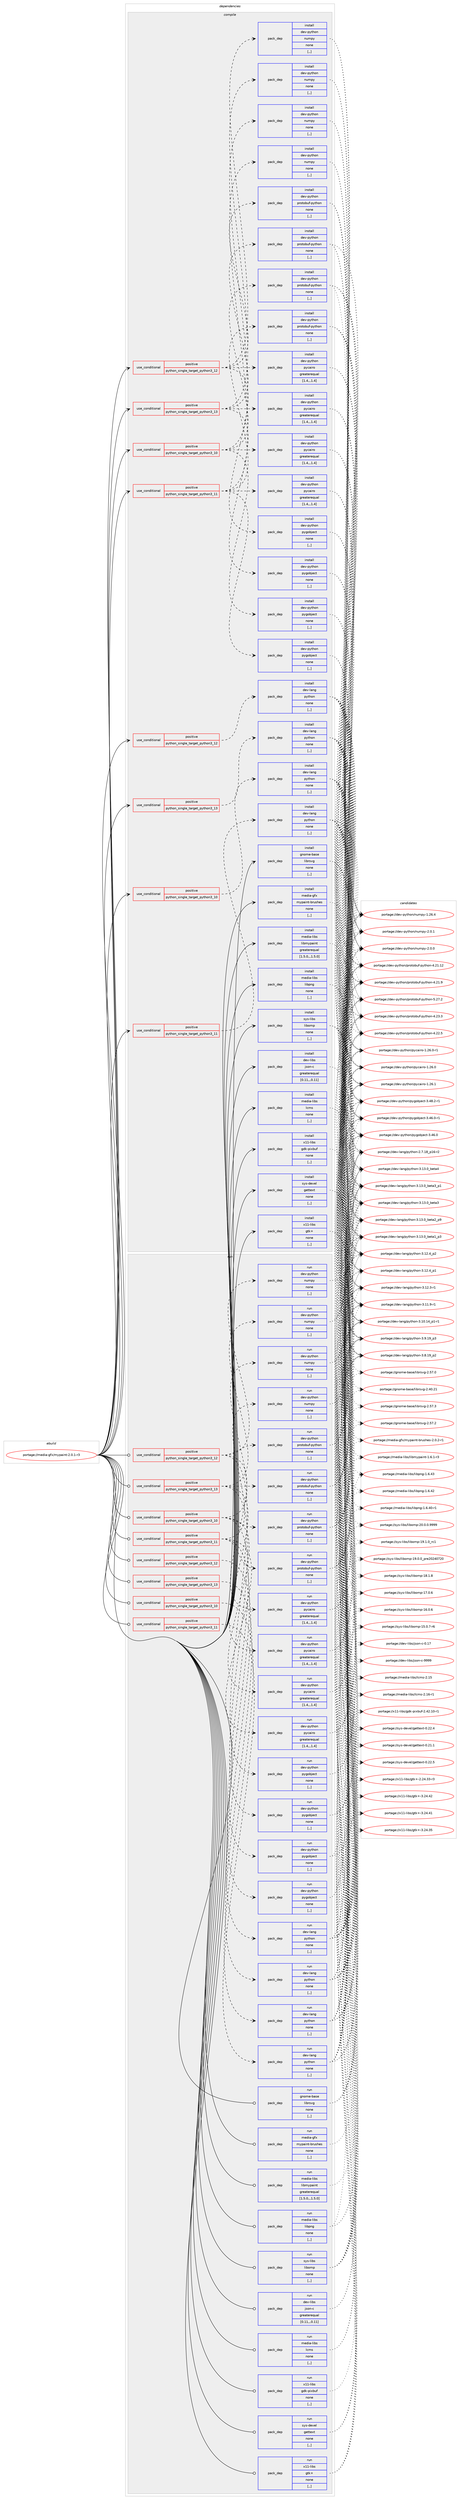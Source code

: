 digraph prolog {

# *************
# Graph options
# *************

newrank=true;
concentrate=true;
compound=true;
graph [rankdir=LR,fontname=Helvetica,fontsize=10,ranksep=1.5];#, ranksep=2.5, nodesep=0.2];
edge  [arrowhead=vee];
node  [fontname=Helvetica,fontsize=10];

# **********
# The ebuild
# **********

subgraph cluster_leftcol {
color=gray;
label=<<i>ebuild</i>>;
id [label="portage://media-gfx/mypaint-2.0.1-r3", color=red, width=4, href="../media-gfx/mypaint-2.0.1-r3.svg"];
}

# ****************
# The dependencies
# ****************

subgraph cluster_midcol {
color=gray;
label=<<i>dependencies</i>>;
subgraph cluster_compile {
fillcolor="#eeeeee";
style=filled;
label=<<i>compile</i>>;
subgraph cond73743 {
dependency292540 [label=<<TABLE BORDER="0" CELLBORDER="1" CELLSPACING="0" CELLPADDING="4"><TR><TD ROWSPAN="3" CELLPADDING="10">use_conditional</TD></TR><TR><TD>positive</TD></TR><TR><TD>python_single_target_python3_10</TD></TR></TABLE>>, shape=none, color=red];
subgraph pack216449 {
dependency292541 [label=<<TABLE BORDER="0" CELLBORDER="1" CELLSPACING="0" CELLPADDING="4" WIDTH="220"><TR><TD ROWSPAN="6" CELLPADDING="30">pack_dep</TD></TR><TR><TD WIDTH="110">install</TD></TR><TR><TD>dev-lang</TD></TR><TR><TD>python</TD></TR><TR><TD>none</TD></TR><TR><TD>[,,]</TD></TR></TABLE>>, shape=none, color=blue];
}
dependency292540:e -> dependency292541:w [weight=20,style="dashed",arrowhead="vee"];
}
id:e -> dependency292540:w [weight=20,style="solid",arrowhead="vee"];
subgraph cond73744 {
dependency292542 [label=<<TABLE BORDER="0" CELLBORDER="1" CELLSPACING="0" CELLPADDING="4"><TR><TD ROWSPAN="3" CELLPADDING="10">use_conditional</TD></TR><TR><TD>positive</TD></TR><TR><TD>python_single_target_python3_10</TD></TR></TABLE>>, shape=none, color=red];
subgraph pack216450 {
dependency292543 [label=<<TABLE BORDER="0" CELLBORDER="1" CELLSPACING="0" CELLPADDING="4" WIDTH="220"><TR><TD ROWSPAN="6" CELLPADDING="30">pack_dep</TD></TR><TR><TD WIDTH="110">install</TD></TR><TR><TD>dev-python</TD></TR><TR><TD>pygobject</TD></TR><TR><TD>none</TD></TR><TR><TD>[,,]</TD></TR></TABLE>>, shape=none, color=blue];
}
dependency292542:e -> dependency292543:w [weight=20,style="dashed",arrowhead="vee"];
subgraph pack216451 {
dependency292544 [label=<<TABLE BORDER="0" CELLBORDER="1" CELLSPACING="0" CELLPADDING="4" WIDTH="220"><TR><TD ROWSPAN="6" CELLPADDING="30">pack_dep</TD></TR><TR><TD WIDTH="110">install</TD></TR><TR><TD>dev-python</TD></TR><TR><TD>numpy</TD></TR><TR><TD>none</TD></TR><TR><TD>[,,]</TD></TR></TABLE>>, shape=none, color=blue];
}
dependency292542:e -> dependency292544:w [weight=20,style="dashed",arrowhead="vee"];
subgraph pack216452 {
dependency292545 [label=<<TABLE BORDER="0" CELLBORDER="1" CELLSPACING="0" CELLPADDING="4" WIDTH="220"><TR><TD ROWSPAN="6" CELLPADDING="30">pack_dep</TD></TR><TR><TD WIDTH="110">install</TD></TR><TR><TD>dev-python</TD></TR><TR><TD>pycairo</TD></TR><TR><TD>greaterequal</TD></TR><TR><TD>[1.4,,,1.4]</TD></TR></TABLE>>, shape=none, color=blue];
}
dependency292542:e -> dependency292545:w [weight=20,style="dashed",arrowhead="vee"];
subgraph pack216453 {
dependency292546 [label=<<TABLE BORDER="0" CELLBORDER="1" CELLSPACING="0" CELLPADDING="4" WIDTH="220"><TR><TD ROWSPAN="6" CELLPADDING="30">pack_dep</TD></TR><TR><TD WIDTH="110">install</TD></TR><TR><TD>dev-python</TD></TR><TR><TD>protobuf-python</TD></TR><TR><TD>none</TD></TR><TR><TD>[,,]</TD></TR></TABLE>>, shape=none, color=blue];
}
dependency292542:e -> dependency292546:w [weight=20,style="dashed",arrowhead="vee"];
}
id:e -> dependency292542:w [weight=20,style="solid",arrowhead="vee"];
subgraph cond73745 {
dependency292547 [label=<<TABLE BORDER="0" CELLBORDER="1" CELLSPACING="0" CELLPADDING="4"><TR><TD ROWSPAN="3" CELLPADDING="10">use_conditional</TD></TR><TR><TD>positive</TD></TR><TR><TD>python_single_target_python3_11</TD></TR></TABLE>>, shape=none, color=red];
subgraph pack216454 {
dependency292548 [label=<<TABLE BORDER="0" CELLBORDER="1" CELLSPACING="0" CELLPADDING="4" WIDTH="220"><TR><TD ROWSPAN="6" CELLPADDING="30">pack_dep</TD></TR><TR><TD WIDTH="110">install</TD></TR><TR><TD>dev-lang</TD></TR><TR><TD>python</TD></TR><TR><TD>none</TD></TR><TR><TD>[,,]</TD></TR></TABLE>>, shape=none, color=blue];
}
dependency292547:e -> dependency292548:w [weight=20,style="dashed",arrowhead="vee"];
}
id:e -> dependency292547:w [weight=20,style="solid",arrowhead="vee"];
subgraph cond73746 {
dependency292549 [label=<<TABLE BORDER="0" CELLBORDER="1" CELLSPACING="0" CELLPADDING="4"><TR><TD ROWSPAN="3" CELLPADDING="10">use_conditional</TD></TR><TR><TD>positive</TD></TR><TR><TD>python_single_target_python3_11</TD></TR></TABLE>>, shape=none, color=red];
subgraph pack216455 {
dependency292550 [label=<<TABLE BORDER="0" CELLBORDER="1" CELLSPACING="0" CELLPADDING="4" WIDTH="220"><TR><TD ROWSPAN="6" CELLPADDING="30">pack_dep</TD></TR><TR><TD WIDTH="110">install</TD></TR><TR><TD>dev-python</TD></TR><TR><TD>pygobject</TD></TR><TR><TD>none</TD></TR><TR><TD>[,,]</TD></TR></TABLE>>, shape=none, color=blue];
}
dependency292549:e -> dependency292550:w [weight=20,style="dashed",arrowhead="vee"];
subgraph pack216456 {
dependency292551 [label=<<TABLE BORDER="0" CELLBORDER="1" CELLSPACING="0" CELLPADDING="4" WIDTH="220"><TR><TD ROWSPAN="6" CELLPADDING="30">pack_dep</TD></TR><TR><TD WIDTH="110">install</TD></TR><TR><TD>dev-python</TD></TR><TR><TD>numpy</TD></TR><TR><TD>none</TD></TR><TR><TD>[,,]</TD></TR></TABLE>>, shape=none, color=blue];
}
dependency292549:e -> dependency292551:w [weight=20,style="dashed",arrowhead="vee"];
subgraph pack216457 {
dependency292552 [label=<<TABLE BORDER="0" CELLBORDER="1" CELLSPACING="0" CELLPADDING="4" WIDTH="220"><TR><TD ROWSPAN="6" CELLPADDING="30">pack_dep</TD></TR><TR><TD WIDTH="110">install</TD></TR><TR><TD>dev-python</TD></TR><TR><TD>pycairo</TD></TR><TR><TD>greaterequal</TD></TR><TR><TD>[1.4,,,1.4]</TD></TR></TABLE>>, shape=none, color=blue];
}
dependency292549:e -> dependency292552:w [weight=20,style="dashed",arrowhead="vee"];
subgraph pack216458 {
dependency292553 [label=<<TABLE BORDER="0" CELLBORDER="1" CELLSPACING="0" CELLPADDING="4" WIDTH="220"><TR><TD ROWSPAN="6" CELLPADDING="30">pack_dep</TD></TR><TR><TD WIDTH="110">install</TD></TR><TR><TD>dev-python</TD></TR><TR><TD>protobuf-python</TD></TR><TR><TD>none</TD></TR><TR><TD>[,,]</TD></TR></TABLE>>, shape=none, color=blue];
}
dependency292549:e -> dependency292553:w [weight=20,style="dashed",arrowhead="vee"];
}
id:e -> dependency292549:w [weight=20,style="solid",arrowhead="vee"];
subgraph cond73747 {
dependency292554 [label=<<TABLE BORDER="0" CELLBORDER="1" CELLSPACING="0" CELLPADDING="4"><TR><TD ROWSPAN="3" CELLPADDING="10">use_conditional</TD></TR><TR><TD>positive</TD></TR><TR><TD>python_single_target_python3_12</TD></TR></TABLE>>, shape=none, color=red];
subgraph pack216459 {
dependency292555 [label=<<TABLE BORDER="0" CELLBORDER="1" CELLSPACING="0" CELLPADDING="4" WIDTH="220"><TR><TD ROWSPAN="6" CELLPADDING="30">pack_dep</TD></TR><TR><TD WIDTH="110">install</TD></TR><TR><TD>dev-lang</TD></TR><TR><TD>python</TD></TR><TR><TD>none</TD></TR><TR><TD>[,,]</TD></TR></TABLE>>, shape=none, color=blue];
}
dependency292554:e -> dependency292555:w [weight=20,style="dashed",arrowhead="vee"];
}
id:e -> dependency292554:w [weight=20,style="solid",arrowhead="vee"];
subgraph cond73748 {
dependency292556 [label=<<TABLE BORDER="0" CELLBORDER="1" CELLSPACING="0" CELLPADDING="4"><TR><TD ROWSPAN="3" CELLPADDING="10">use_conditional</TD></TR><TR><TD>positive</TD></TR><TR><TD>python_single_target_python3_12</TD></TR></TABLE>>, shape=none, color=red];
subgraph pack216460 {
dependency292557 [label=<<TABLE BORDER="0" CELLBORDER="1" CELLSPACING="0" CELLPADDING="4" WIDTH="220"><TR><TD ROWSPAN="6" CELLPADDING="30">pack_dep</TD></TR><TR><TD WIDTH="110">install</TD></TR><TR><TD>dev-python</TD></TR><TR><TD>pygobject</TD></TR><TR><TD>none</TD></TR><TR><TD>[,,]</TD></TR></TABLE>>, shape=none, color=blue];
}
dependency292556:e -> dependency292557:w [weight=20,style="dashed",arrowhead="vee"];
subgraph pack216461 {
dependency292558 [label=<<TABLE BORDER="0" CELLBORDER="1" CELLSPACING="0" CELLPADDING="4" WIDTH="220"><TR><TD ROWSPAN="6" CELLPADDING="30">pack_dep</TD></TR><TR><TD WIDTH="110">install</TD></TR><TR><TD>dev-python</TD></TR><TR><TD>numpy</TD></TR><TR><TD>none</TD></TR><TR><TD>[,,]</TD></TR></TABLE>>, shape=none, color=blue];
}
dependency292556:e -> dependency292558:w [weight=20,style="dashed",arrowhead="vee"];
subgraph pack216462 {
dependency292559 [label=<<TABLE BORDER="0" CELLBORDER="1" CELLSPACING="0" CELLPADDING="4" WIDTH="220"><TR><TD ROWSPAN="6" CELLPADDING="30">pack_dep</TD></TR><TR><TD WIDTH="110">install</TD></TR><TR><TD>dev-python</TD></TR><TR><TD>pycairo</TD></TR><TR><TD>greaterequal</TD></TR><TR><TD>[1.4,,,1.4]</TD></TR></TABLE>>, shape=none, color=blue];
}
dependency292556:e -> dependency292559:w [weight=20,style="dashed",arrowhead="vee"];
subgraph pack216463 {
dependency292560 [label=<<TABLE BORDER="0" CELLBORDER="1" CELLSPACING="0" CELLPADDING="4" WIDTH="220"><TR><TD ROWSPAN="6" CELLPADDING="30">pack_dep</TD></TR><TR><TD WIDTH="110">install</TD></TR><TR><TD>dev-python</TD></TR><TR><TD>protobuf-python</TD></TR><TR><TD>none</TD></TR><TR><TD>[,,]</TD></TR></TABLE>>, shape=none, color=blue];
}
dependency292556:e -> dependency292560:w [weight=20,style="dashed",arrowhead="vee"];
}
id:e -> dependency292556:w [weight=20,style="solid",arrowhead="vee"];
subgraph cond73749 {
dependency292561 [label=<<TABLE BORDER="0" CELLBORDER="1" CELLSPACING="0" CELLPADDING="4"><TR><TD ROWSPAN="3" CELLPADDING="10">use_conditional</TD></TR><TR><TD>positive</TD></TR><TR><TD>python_single_target_python3_13</TD></TR></TABLE>>, shape=none, color=red];
subgraph pack216464 {
dependency292562 [label=<<TABLE BORDER="0" CELLBORDER="1" CELLSPACING="0" CELLPADDING="4" WIDTH="220"><TR><TD ROWSPAN="6" CELLPADDING="30">pack_dep</TD></TR><TR><TD WIDTH="110">install</TD></TR><TR><TD>dev-lang</TD></TR><TR><TD>python</TD></TR><TR><TD>none</TD></TR><TR><TD>[,,]</TD></TR></TABLE>>, shape=none, color=blue];
}
dependency292561:e -> dependency292562:w [weight=20,style="dashed",arrowhead="vee"];
}
id:e -> dependency292561:w [weight=20,style="solid",arrowhead="vee"];
subgraph cond73750 {
dependency292563 [label=<<TABLE BORDER="0" CELLBORDER="1" CELLSPACING="0" CELLPADDING="4"><TR><TD ROWSPAN="3" CELLPADDING="10">use_conditional</TD></TR><TR><TD>positive</TD></TR><TR><TD>python_single_target_python3_13</TD></TR></TABLE>>, shape=none, color=red];
subgraph pack216465 {
dependency292564 [label=<<TABLE BORDER="0" CELLBORDER="1" CELLSPACING="0" CELLPADDING="4" WIDTH="220"><TR><TD ROWSPAN="6" CELLPADDING="30">pack_dep</TD></TR><TR><TD WIDTH="110">install</TD></TR><TR><TD>dev-python</TD></TR><TR><TD>pygobject</TD></TR><TR><TD>none</TD></TR><TR><TD>[,,]</TD></TR></TABLE>>, shape=none, color=blue];
}
dependency292563:e -> dependency292564:w [weight=20,style="dashed",arrowhead="vee"];
subgraph pack216466 {
dependency292565 [label=<<TABLE BORDER="0" CELLBORDER="1" CELLSPACING="0" CELLPADDING="4" WIDTH="220"><TR><TD ROWSPAN="6" CELLPADDING="30">pack_dep</TD></TR><TR><TD WIDTH="110">install</TD></TR><TR><TD>dev-python</TD></TR><TR><TD>numpy</TD></TR><TR><TD>none</TD></TR><TR><TD>[,,]</TD></TR></TABLE>>, shape=none, color=blue];
}
dependency292563:e -> dependency292565:w [weight=20,style="dashed",arrowhead="vee"];
subgraph pack216467 {
dependency292566 [label=<<TABLE BORDER="0" CELLBORDER="1" CELLSPACING="0" CELLPADDING="4" WIDTH="220"><TR><TD ROWSPAN="6" CELLPADDING="30">pack_dep</TD></TR><TR><TD WIDTH="110">install</TD></TR><TR><TD>dev-python</TD></TR><TR><TD>pycairo</TD></TR><TR><TD>greaterequal</TD></TR><TR><TD>[1.4,,,1.4]</TD></TR></TABLE>>, shape=none, color=blue];
}
dependency292563:e -> dependency292566:w [weight=20,style="dashed",arrowhead="vee"];
subgraph pack216468 {
dependency292567 [label=<<TABLE BORDER="0" CELLBORDER="1" CELLSPACING="0" CELLPADDING="4" WIDTH="220"><TR><TD ROWSPAN="6" CELLPADDING="30">pack_dep</TD></TR><TR><TD WIDTH="110">install</TD></TR><TR><TD>dev-python</TD></TR><TR><TD>protobuf-python</TD></TR><TR><TD>none</TD></TR><TR><TD>[,,]</TD></TR></TABLE>>, shape=none, color=blue];
}
dependency292563:e -> dependency292567:w [weight=20,style="dashed",arrowhead="vee"];
}
id:e -> dependency292563:w [weight=20,style="solid",arrowhead="vee"];
subgraph pack216469 {
dependency292568 [label=<<TABLE BORDER="0" CELLBORDER="1" CELLSPACING="0" CELLPADDING="4" WIDTH="220"><TR><TD ROWSPAN="6" CELLPADDING="30">pack_dep</TD></TR><TR><TD WIDTH="110">install</TD></TR><TR><TD>dev-libs</TD></TR><TR><TD>json-c</TD></TR><TR><TD>greaterequal</TD></TR><TR><TD>[0.11,,,0.11]</TD></TR></TABLE>>, shape=none, color=blue];
}
id:e -> dependency292568:w [weight=20,style="solid",arrowhead="vee"];
subgraph pack216470 {
dependency292569 [label=<<TABLE BORDER="0" CELLBORDER="1" CELLSPACING="0" CELLPADDING="4" WIDTH="220"><TR><TD ROWSPAN="6" CELLPADDING="30">pack_dep</TD></TR><TR><TD WIDTH="110">install</TD></TR><TR><TD>gnome-base</TD></TR><TR><TD>librsvg</TD></TR><TR><TD>none</TD></TR><TR><TD>[,,]</TD></TR></TABLE>>, shape=none, color=blue];
}
id:e -> dependency292569:w [weight=20,style="solid",arrowhead="vee"];
subgraph pack216471 {
dependency292570 [label=<<TABLE BORDER="0" CELLBORDER="1" CELLSPACING="0" CELLPADDING="4" WIDTH="220"><TR><TD ROWSPAN="6" CELLPADDING="30">pack_dep</TD></TR><TR><TD WIDTH="110">install</TD></TR><TR><TD>media-gfx</TD></TR><TR><TD>mypaint-brushes</TD></TR><TR><TD>none</TD></TR><TR><TD>[,,]</TD></TR></TABLE>>, shape=none, color=blue];
}
id:e -> dependency292570:w [weight=20,style="solid",arrowhead="vee"];
subgraph pack216472 {
dependency292571 [label=<<TABLE BORDER="0" CELLBORDER="1" CELLSPACING="0" CELLPADDING="4" WIDTH="220"><TR><TD ROWSPAN="6" CELLPADDING="30">pack_dep</TD></TR><TR><TD WIDTH="110">install</TD></TR><TR><TD>media-libs</TD></TR><TR><TD>lcms</TD></TR><TR><TD>none</TD></TR><TR><TD>[,,]</TD></TR></TABLE>>, shape=none, color=blue];
}
id:e -> dependency292571:w [weight=20,style="solid",arrowhead="vee"];
subgraph pack216473 {
dependency292572 [label=<<TABLE BORDER="0" CELLBORDER="1" CELLSPACING="0" CELLPADDING="4" WIDTH="220"><TR><TD ROWSPAN="6" CELLPADDING="30">pack_dep</TD></TR><TR><TD WIDTH="110">install</TD></TR><TR><TD>media-libs</TD></TR><TR><TD>libmypaint</TD></TR><TR><TD>greaterequal</TD></TR><TR><TD>[1.5.0,,,1.5.0]</TD></TR></TABLE>>, shape=none, color=blue];
}
id:e -> dependency292572:w [weight=20,style="solid",arrowhead="vee"];
subgraph pack216474 {
dependency292573 [label=<<TABLE BORDER="0" CELLBORDER="1" CELLSPACING="0" CELLPADDING="4" WIDTH="220"><TR><TD ROWSPAN="6" CELLPADDING="30">pack_dep</TD></TR><TR><TD WIDTH="110">install</TD></TR><TR><TD>media-libs</TD></TR><TR><TD>libpng</TD></TR><TR><TD>none</TD></TR><TR><TD>[,,]</TD></TR></TABLE>>, shape=none, color=blue];
}
id:e -> dependency292573:w [weight=20,style="solid",arrowhead="vee"];
subgraph pack216475 {
dependency292574 [label=<<TABLE BORDER="0" CELLBORDER="1" CELLSPACING="0" CELLPADDING="4" WIDTH="220"><TR><TD ROWSPAN="6" CELLPADDING="30">pack_dep</TD></TR><TR><TD WIDTH="110">install</TD></TR><TR><TD>sys-devel</TD></TR><TR><TD>gettext</TD></TR><TR><TD>none</TD></TR><TR><TD>[,,]</TD></TR></TABLE>>, shape=none, color=blue];
}
id:e -> dependency292574:w [weight=20,style="solid",arrowhead="vee"];
subgraph pack216476 {
dependency292575 [label=<<TABLE BORDER="0" CELLBORDER="1" CELLSPACING="0" CELLPADDING="4" WIDTH="220"><TR><TD ROWSPAN="6" CELLPADDING="30">pack_dep</TD></TR><TR><TD WIDTH="110">install</TD></TR><TR><TD>sys-libs</TD></TR><TR><TD>libomp</TD></TR><TR><TD>none</TD></TR><TR><TD>[,,]</TD></TR></TABLE>>, shape=none, color=blue];
}
id:e -> dependency292575:w [weight=20,style="solid",arrowhead="vee"];
subgraph pack216477 {
dependency292576 [label=<<TABLE BORDER="0" CELLBORDER="1" CELLSPACING="0" CELLPADDING="4" WIDTH="220"><TR><TD ROWSPAN="6" CELLPADDING="30">pack_dep</TD></TR><TR><TD WIDTH="110">install</TD></TR><TR><TD>x11-libs</TD></TR><TR><TD>gdk-pixbuf</TD></TR><TR><TD>none</TD></TR><TR><TD>[,,]</TD></TR></TABLE>>, shape=none, color=blue];
}
id:e -> dependency292576:w [weight=20,style="solid",arrowhead="vee"];
subgraph pack216478 {
dependency292577 [label=<<TABLE BORDER="0" CELLBORDER="1" CELLSPACING="0" CELLPADDING="4" WIDTH="220"><TR><TD ROWSPAN="6" CELLPADDING="30">pack_dep</TD></TR><TR><TD WIDTH="110">install</TD></TR><TR><TD>x11-libs</TD></TR><TR><TD>gtk+</TD></TR><TR><TD>none</TD></TR><TR><TD>[,,]</TD></TR></TABLE>>, shape=none, color=blue];
}
id:e -> dependency292577:w [weight=20,style="solid",arrowhead="vee"];
}
subgraph cluster_compileandrun {
fillcolor="#eeeeee";
style=filled;
label=<<i>compile and run</i>>;
}
subgraph cluster_run {
fillcolor="#eeeeee";
style=filled;
label=<<i>run</i>>;
subgraph cond73751 {
dependency292578 [label=<<TABLE BORDER="0" CELLBORDER="1" CELLSPACING="0" CELLPADDING="4"><TR><TD ROWSPAN="3" CELLPADDING="10">use_conditional</TD></TR><TR><TD>positive</TD></TR><TR><TD>python_single_target_python3_10</TD></TR></TABLE>>, shape=none, color=red];
subgraph pack216479 {
dependency292579 [label=<<TABLE BORDER="0" CELLBORDER="1" CELLSPACING="0" CELLPADDING="4" WIDTH="220"><TR><TD ROWSPAN="6" CELLPADDING="30">pack_dep</TD></TR><TR><TD WIDTH="110">run</TD></TR><TR><TD>dev-lang</TD></TR><TR><TD>python</TD></TR><TR><TD>none</TD></TR><TR><TD>[,,]</TD></TR></TABLE>>, shape=none, color=blue];
}
dependency292578:e -> dependency292579:w [weight=20,style="dashed",arrowhead="vee"];
}
id:e -> dependency292578:w [weight=20,style="solid",arrowhead="odot"];
subgraph cond73752 {
dependency292580 [label=<<TABLE BORDER="0" CELLBORDER="1" CELLSPACING="0" CELLPADDING="4"><TR><TD ROWSPAN="3" CELLPADDING="10">use_conditional</TD></TR><TR><TD>positive</TD></TR><TR><TD>python_single_target_python3_10</TD></TR></TABLE>>, shape=none, color=red];
subgraph pack216480 {
dependency292581 [label=<<TABLE BORDER="0" CELLBORDER="1" CELLSPACING="0" CELLPADDING="4" WIDTH="220"><TR><TD ROWSPAN="6" CELLPADDING="30">pack_dep</TD></TR><TR><TD WIDTH="110">run</TD></TR><TR><TD>dev-python</TD></TR><TR><TD>pygobject</TD></TR><TR><TD>none</TD></TR><TR><TD>[,,]</TD></TR></TABLE>>, shape=none, color=blue];
}
dependency292580:e -> dependency292581:w [weight=20,style="dashed",arrowhead="vee"];
subgraph pack216481 {
dependency292582 [label=<<TABLE BORDER="0" CELLBORDER="1" CELLSPACING="0" CELLPADDING="4" WIDTH="220"><TR><TD ROWSPAN="6" CELLPADDING="30">pack_dep</TD></TR><TR><TD WIDTH="110">run</TD></TR><TR><TD>dev-python</TD></TR><TR><TD>numpy</TD></TR><TR><TD>none</TD></TR><TR><TD>[,,]</TD></TR></TABLE>>, shape=none, color=blue];
}
dependency292580:e -> dependency292582:w [weight=20,style="dashed",arrowhead="vee"];
subgraph pack216482 {
dependency292583 [label=<<TABLE BORDER="0" CELLBORDER="1" CELLSPACING="0" CELLPADDING="4" WIDTH="220"><TR><TD ROWSPAN="6" CELLPADDING="30">pack_dep</TD></TR><TR><TD WIDTH="110">run</TD></TR><TR><TD>dev-python</TD></TR><TR><TD>pycairo</TD></TR><TR><TD>greaterequal</TD></TR><TR><TD>[1.4,,,1.4]</TD></TR></TABLE>>, shape=none, color=blue];
}
dependency292580:e -> dependency292583:w [weight=20,style="dashed",arrowhead="vee"];
subgraph pack216483 {
dependency292584 [label=<<TABLE BORDER="0" CELLBORDER="1" CELLSPACING="0" CELLPADDING="4" WIDTH="220"><TR><TD ROWSPAN="6" CELLPADDING="30">pack_dep</TD></TR><TR><TD WIDTH="110">run</TD></TR><TR><TD>dev-python</TD></TR><TR><TD>protobuf-python</TD></TR><TR><TD>none</TD></TR><TR><TD>[,,]</TD></TR></TABLE>>, shape=none, color=blue];
}
dependency292580:e -> dependency292584:w [weight=20,style="dashed",arrowhead="vee"];
}
id:e -> dependency292580:w [weight=20,style="solid",arrowhead="odot"];
subgraph cond73753 {
dependency292585 [label=<<TABLE BORDER="0" CELLBORDER="1" CELLSPACING="0" CELLPADDING="4"><TR><TD ROWSPAN="3" CELLPADDING="10">use_conditional</TD></TR><TR><TD>positive</TD></TR><TR><TD>python_single_target_python3_11</TD></TR></TABLE>>, shape=none, color=red];
subgraph pack216484 {
dependency292586 [label=<<TABLE BORDER="0" CELLBORDER="1" CELLSPACING="0" CELLPADDING="4" WIDTH="220"><TR><TD ROWSPAN="6" CELLPADDING="30">pack_dep</TD></TR><TR><TD WIDTH="110">run</TD></TR><TR><TD>dev-lang</TD></TR><TR><TD>python</TD></TR><TR><TD>none</TD></TR><TR><TD>[,,]</TD></TR></TABLE>>, shape=none, color=blue];
}
dependency292585:e -> dependency292586:w [weight=20,style="dashed",arrowhead="vee"];
}
id:e -> dependency292585:w [weight=20,style="solid",arrowhead="odot"];
subgraph cond73754 {
dependency292587 [label=<<TABLE BORDER="0" CELLBORDER="1" CELLSPACING="0" CELLPADDING="4"><TR><TD ROWSPAN="3" CELLPADDING="10">use_conditional</TD></TR><TR><TD>positive</TD></TR><TR><TD>python_single_target_python3_11</TD></TR></TABLE>>, shape=none, color=red];
subgraph pack216485 {
dependency292588 [label=<<TABLE BORDER="0" CELLBORDER="1" CELLSPACING="0" CELLPADDING="4" WIDTH="220"><TR><TD ROWSPAN="6" CELLPADDING="30">pack_dep</TD></TR><TR><TD WIDTH="110">run</TD></TR><TR><TD>dev-python</TD></TR><TR><TD>pygobject</TD></TR><TR><TD>none</TD></TR><TR><TD>[,,]</TD></TR></TABLE>>, shape=none, color=blue];
}
dependency292587:e -> dependency292588:w [weight=20,style="dashed",arrowhead="vee"];
subgraph pack216486 {
dependency292589 [label=<<TABLE BORDER="0" CELLBORDER="1" CELLSPACING="0" CELLPADDING="4" WIDTH="220"><TR><TD ROWSPAN="6" CELLPADDING="30">pack_dep</TD></TR><TR><TD WIDTH="110">run</TD></TR><TR><TD>dev-python</TD></TR><TR><TD>numpy</TD></TR><TR><TD>none</TD></TR><TR><TD>[,,]</TD></TR></TABLE>>, shape=none, color=blue];
}
dependency292587:e -> dependency292589:w [weight=20,style="dashed",arrowhead="vee"];
subgraph pack216487 {
dependency292590 [label=<<TABLE BORDER="0" CELLBORDER="1" CELLSPACING="0" CELLPADDING="4" WIDTH="220"><TR><TD ROWSPAN="6" CELLPADDING="30">pack_dep</TD></TR><TR><TD WIDTH="110">run</TD></TR><TR><TD>dev-python</TD></TR><TR><TD>pycairo</TD></TR><TR><TD>greaterequal</TD></TR><TR><TD>[1.4,,,1.4]</TD></TR></TABLE>>, shape=none, color=blue];
}
dependency292587:e -> dependency292590:w [weight=20,style="dashed",arrowhead="vee"];
subgraph pack216488 {
dependency292591 [label=<<TABLE BORDER="0" CELLBORDER="1" CELLSPACING="0" CELLPADDING="4" WIDTH="220"><TR><TD ROWSPAN="6" CELLPADDING="30">pack_dep</TD></TR><TR><TD WIDTH="110">run</TD></TR><TR><TD>dev-python</TD></TR><TR><TD>protobuf-python</TD></TR><TR><TD>none</TD></TR><TR><TD>[,,]</TD></TR></TABLE>>, shape=none, color=blue];
}
dependency292587:e -> dependency292591:w [weight=20,style="dashed",arrowhead="vee"];
}
id:e -> dependency292587:w [weight=20,style="solid",arrowhead="odot"];
subgraph cond73755 {
dependency292592 [label=<<TABLE BORDER="0" CELLBORDER="1" CELLSPACING="0" CELLPADDING="4"><TR><TD ROWSPAN="3" CELLPADDING="10">use_conditional</TD></TR><TR><TD>positive</TD></TR><TR><TD>python_single_target_python3_12</TD></TR></TABLE>>, shape=none, color=red];
subgraph pack216489 {
dependency292593 [label=<<TABLE BORDER="0" CELLBORDER="1" CELLSPACING="0" CELLPADDING="4" WIDTH="220"><TR><TD ROWSPAN="6" CELLPADDING="30">pack_dep</TD></TR><TR><TD WIDTH="110">run</TD></TR><TR><TD>dev-lang</TD></TR><TR><TD>python</TD></TR><TR><TD>none</TD></TR><TR><TD>[,,]</TD></TR></TABLE>>, shape=none, color=blue];
}
dependency292592:e -> dependency292593:w [weight=20,style="dashed",arrowhead="vee"];
}
id:e -> dependency292592:w [weight=20,style="solid",arrowhead="odot"];
subgraph cond73756 {
dependency292594 [label=<<TABLE BORDER="0" CELLBORDER="1" CELLSPACING="0" CELLPADDING="4"><TR><TD ROWSPAN="3" CELLPADDING="10">use_conditional</TD></TR><TR><TD>positive</TD></TR><TR><TD>python_single_target_python3_12</TD></TR></TABLE>>, shape=none, color=red];
subgraph pack216490 {
dependency292595 [label=<<TABLE BORDER="0" CELLBORDER="1" CELLSPACING="0" CELLPADDING="4" WIDTH="220"><TR><TD ROWSPAN="6" CELLPADDING="30">pack_dep</TD></TR><TR><TD WIDTH="110">run</TD></TR><TR><TD>dev-python</TD></TR><TR><TD>pygobject</TD></TR><TR><TD>none</TD></TR><TR><TD>[,,]</TD></TR></TABLE>>, shape=none, color=blue];
}
dependency292594:e -> dependency292595:w [weight=20,style="dashed",arrowhead="vee"];
subgraph pack216491 {
dependency292596 [label=<<TABLE BORDER="0" CELLBORDER="1" CELLSPACING="0" CELLPADDING="4" WIDTH="220"><TR><TD ROWSPAN="6" CELLPADDING="30">pack_dep</TD></TR><TR><TD WIDTH="110">run</TD></TR><TR><TD>dev-python</TD></TR><TR><TD>numpy</TD></TR><TR><TD>none</TD></TR><TR><TD>[,,]</TD></TR></TABLE>>, shape=none, color=blue];
}
dependency292594:e -> dependency292596:w [weight=20,style="dashed",arrowhead="vee"];
subgraph pack216492 {
dependency292597 [label=<<TABLE BORDER="0" CELLBORDER="1" CELLSPACING="0" CELLPADDING="4" WIDTH="220"><TR><TD ROWSPAN="6" CELLPADDING="30">pack_dep</TD></TR><TR><TD WIDTH="110">run</TD></TR><TR><TD>dev-python</TD></TR><TR><TD>pycairo</TD></TR><TR><TD>greaterequal</TD></TR><TR><TD>[1.4,,,1.4]</TD></TR></TABLE>>, shape=none, color=blue];
}
dependency292594:e -> dependency292597:w [weight=20,style="dashed",arrowhead="vee"];
subgraph pack216493 {
dependency292598 [label=<<TABLE BORDER="0" CELLBORDER="1" CELLSPACING="0" CELLPADDING="4" WIDTH="220"><TR><TD ROWSPAN="6" CELLPADDING="30">pack_dep</TD></TR><TR><TD WIDTH="110">run</TD></TR><TR><TD>dev-python</TD></TR><TR><TD>protobuf-python</TD></TR><TR><TD>none</TD></TR><TR><TD>[,,]</TD></TR></TABLE>>, shape=none, color=blue];
}
dependency292594:e -> dependency292598:w [weight=20,style="dashed",arrowhead="vee"];
}
id:e -> dependency292594:w [weight=20,style="solid",arrowhead="odot"];
subgraph cond73757 {
dependency292599 [label=<<TABLE BORDER="0" CELLBORDER="1" CELLSPACING="0" CELLPADDING="4"><TR><TD ROWSPAN="3" CELLPADDING="10">use_conditional</TD></TR><TR><TD>positive</TD></TR><TR><TD>python_single_target_python3_13</TD></TR></TABLE>>, shape=none, color=red];
subgraph pack216494 {
dependency292600 [label=<<TABLE BORDER="0" CELLBORDER="1" CELLSPACING="0" CELLPADDING="4" WIDTH="220"><TR><TD ROWSPAN="6" CELLPADDING="30">pack_dep</TD></TR><TR><TD WIDTH="110">run</TD></TR><TR><TD>dev-lang</TD></TR><TR><TD>python</TD></TR><TR><TD>none</TD></TR><TR><TD>[,,]</TD></TR></TABLE>>, shape=none, color=blue];
}
dependency292599:e -> dependency292600:w [weight=20,style="dashed",arrowhead="vee"];
}
id:e -> dependency292599:w [weight=20,style="solid",arrowhead="odot"];
subgraph cond73758 {
dependency292601 [label=<<TABLE BORDER="0" CELLBORDER="1" CELLSPACING="0" CELLPADDING="4"><TR><TD ROWSPAN="3" CELLPADDING="10">use_conditional</TD></TR><TR><TD>positive</TD></TR><TR><TD>python_single_target_python3_13</TD></TR></TABLE>>, shape=none, color=red];
subgraph pack216495 {
dependency292602 [label=<<TABLE BORDER="0" CELLBORDER="1" CELLSPACING="0" CELLPADDING="4" WIDTH="220"><TR><TD ROWSPAN="6" CELLPADDING="30">pack_dep</TD></TR><TR><TD WIDTH="110">run</TD></TR><TR><TD>dev-python</TD></TR><TR><TD>pygobject</TD></TR><TR><TD>none</TD></TR><TR><TD>[,,]</TD></TR></TABLE>>, shape=none, color=blue];
}
dependency292601:e -> dependency292602:w [weight=20,style="dashed",arrowhead="vee"];
subgraph pack216496 {
dependency292603 [label=<<TABLE BORDER="0" CELLBORDER="1" CELLSPACING="0" CELLPADDING="4" WIDTH="220"><TR><TD ROWSPAN="6" CELLPADDING="30">pack_dep</TD></TR><TR><TD WIDTH="110">run</TD></TR><TR><TD>dev-python</TD></TR><TR><TD>numpy</TD></TR><TR><TD>none</TD></TR><TR><TD>[,,]</TD></TR></TABLE>>, shape=none, color=blue];
}
dependency292601:e -> dependency292603:w [weight=20,style="dashed",arrowhead="vee"];
subgraph pack216497 {
dependency292604 [label=<<TABLE BORDER="0" CELLBORDER="1" CELLSPACING="0" CELLPADDING="4" WIDTH="220"><TR><TD ROWSPAN="6" CELLPADDING="30">pack_dep</TD></TR><TR><TD WIDTH="110">run</TD></TR><TR><TD>dev-python</TD></TR><TR><TD>pycairo</TD></TR><TR><TD>greaterequal</TD></TR><TR><TD>[1.4,,,1.4]</TD></TR></TABLE>>, shape=none, color=blue];
}
dependency292601:e -> dependency292604:w [weight=20,style="dashed",arrowhead="vee"];
subgraph pack216498 {
dependency292605 [label=<<TABLE BORDER="0" CELLBORDER="1" CELLSPACING="0" CELLPADDING="4" WIDTH="220"><TR><TD ROWSPAN="6" CELLPADDING="30">pack_dep</TD></TR><TR><TD WIDTH="110">run</TD></TR><TR><TD>dev-python</TD></TR><TR><TD>protobuf-python</TD></TR><TR><TD>none</TD></TR><TR><TD>[,,]</TD></TR></TABLE>>, shape=none, color=blue];
}
dependency292601:e -> dependency292605:w [weight=20,style="dashed",arrowhead="vee"];
}
id:e -> dependency292601:w [weight=20,style="solid",arrowhead="odot"];
subgraph pack216499 {
dependency292606 [label=<<TABLE BORDER="0" CELLBORDER="1" CELLSPACING="0" CELLPADDING="4" WIDTH="220"><TR><TD ROWSPAN="6" CELLPADDING="30">pack_dep</TD></TR><TR><TD WIDTH="110">run</TD></TR><TR><TD>dev-libs</TD></TR><TR><TD>json-c</TD></TR><TR><TD>greaterequal</TD></TR><TR><TD>[0.11,,,0.11]</TD></TR></TABLE>>, shape=none, color=blue];
}
id:e -> dependency292606:w [weight=20,style="solid",arrowhead="odot"];
subgraph pack216500 {
dependency292607 [label=<<TABLE BORDER="0" CELLBORDER="1" CELLSPACING="0" CELLPADDING="4" WIDTH="220"><TR><TD ROWSPAN="6" CELLPADDING="30">pack_dep</TD></TR><TR><TD WIDTH="110">run</TD></TR><TR><TD>gnome-base</TD></TR><TR><TD>librsvg</TD></TR><TR><TD>none</TD></TR><TR><TD>[,,]</TD></TR></TABLE>>, shape=none, color=blue];
}
id:e -> dependency292607:w [weight=20,style="solid",arrowhead="odot"];
subgraph pack216501 {
dependency292608 [label=<<TABLE BORDER="0" CELLBORDER="1" CELLSPACING="0" CELLPADDING="4" WIDTH="220"><TR><TD ROWSPAN="6" CELLPADDING="30">pack_dep</TD></TR><TR><TD WIDTH="110">run</TD></TR><TR><TD>media-gfx</TD></TR><TR><TD>mypaint-brushes</TD></TR><TR><TD>none</TD></TR><TR><TD>[,,]</TD></TR></TABLE>>, shape=none, color=blue];
}
id:e -> dependency292608:w [weight=20,style="solid",arrowhead="odot"];
subgraph pack216502 {
dependency292609 [label=<<TABLE BORDER="0" CELLBORDER="1" CELLSPACING="0" CELLPADDING="4" WIDTH="220"><TR><TD ROWSPAN="6" CELLPADDING="30">pack_dep</TD></TR><TR><TD WIDTH="110">run</TD></TR><TR><TD>media-libs</TD></TR><TR><TD>lcms</TD></TR><TR><TD>none</TD></TR><TR><TD>[,,]</TD></TR></TABLE>>, shape=none, color=blue];
}
id:e -> dependency292609:w [weight=20,style="solid",arrowhead="odot"];
subgraph pack216503 {
dependency292610 [label=<<TABLE BORDER="0" CELLBORDER="1" CELLSPACING="0" CELLPADDING="4" WIDTH="220"><TR><TD ROWSPAN="6" CELLPADDING="30">pack_dep</TD></TR><TR><TD WIDTH="110">run</TD></TR><TR><TD>media-libs</TD></TR><TR><TD>libmypaint</TD></TR><TR><TD>greaterequal</TD></TR><TR><TD>[1.5.0,,,1.5.0]</TD></TR></TABLE>>, shape=none, color=blue];
}
id:e -> dependency292610:w [weight=20,style="solid",arrowhead="odot"];
subgraph pack216504 {
dependency292611 [label=<<TABLE BORDER="0" CELLBORDER="1" CELLSPACING="0" CELLPADDING="4" WIDTH="220"><TR><TD ROWSPAN="6" CELLPADDING="30">pack_dep</TD></TR><TR><TD WIDTH="110">run</TD></TR><TR><TD>media-libs</TD></TR><TR><TD>libpng</TD></TR><TR><TD>none</TD></TR><TR><TD>[,,]</TD></TR></TABLE>>, shape=none, color=blue];
}
id:e -> dependency292611:w [weight=20,style="solid",arrowhead="odot"];
subgraph pack216505 {
dependency292612 [label=<<TABLE BORDER="0" CELLBORDER="1" CELLSPACING="0" CELLPADDING="4" WIDTH="220"><TR><TD ROWSPAN="6" CELLPADDING="30">pack_dep</TD></TR><TR><TD WIDTH="110">run</TD></TR><TR><TD>sys-devel</TD></TR><TR><TD>gettext</TD></TR><TR><TD>none</TD></TR><TR><TD>[,,]</TD></TR></TABLE>>, shape=none, color=blue];
}
id:e -> dependency292612:w [weight=20,style="solid",arrowhead="odot"];
subgraph pack216506 {
dependency292613 [label=<<TABLE BORDER="0" CELLBORDER="1" CELLSPACING="0" CELLPADDING="4" WIDTH="220"><TR><TD ROWSPAN="6" CELLPADDING="30">pack_dep</TD></TR><TR><TD WIDTH="110">run</TD></TR><TR><TD>sys-libs</TD></TR><TR><TD>libomp</TD></TR><TR><TD>none</TD></TR><TR><TD>[,,]</TD></TR></TABLE>>, shape=none, color=blue];
}
id:e -> dependency292613:w [weight=20,style="solid",arrowhead="odot"];
subgraph pack216507 {
dependency292614 [label=<<TABLE BORDER="0" CELLBORDER="1" CELLSPACING="0" CELLPADDING="4" WIDTH="220"><TR><TD ROWSPAN="6" CELLPADDING="30">pack_dep</TD></TR><TR><TD WIDTH="110">run</TD></TR><TR><TD>x11-libs</TD></TR><TR><TD>gdk-pixbuf</TD></TR><TR><TD>none</TD></TR><TR><TD>[,,]</TD></TR></TABLE>>, shape=none, color=blue];
}
id:e -> dependency292614:w [weight=20,style="solid",arrowhead="odot"];
subgraph pack216508 {
dependency292615 [label=<<TABLE BORDER="0" CELLBORDER="1" CELLSPACING="0" CELLPADDING="4" WIDTH="220"><TR><TD ROWSPAN="6" CELLPADDING="30">pack_dep</TD></TR><TR><TD WIDTH="110">run</TD></TR><TR><TD>x11-libs</TD></TR><TR><TD>gtk+</TD></TR><TR><TD>none</TD></TR><TR><TD>[,,]</TD></TR></TABLE>>, shape=none, color=blue];
}
id:e -> dependency292615:w [weight=20,style="solid",arrowhead="odot"];
}
}

# **************
# The candidates
# **************

subgraph cluster_choices {
rank=same;
color=gray;
label=<<i>candidates</i>>;

subgraph choice216449 {
color=black;
nodesep=1;
choice1001011184510897110103471121211161041111104551464951464895981011169752 [label="portage://dev-lang/python-3.13.0_beta4", color=red, width=4,href="../dev-lang/python-3.13.0_beta4.svg"];
choice10010111845108971101034711212111610411111045514649514648959810111697519511249 [label="portage://dev-lang/python-3.13.0_beta3_p1", color=red, width=4,href="../dev-lang/python-3.13.0_beta3_p1.svg"];
choice1001011184510897110103471121211161041111104551464951464895981011169751 [label="portage://dev-lang/python-3.13.0_beta3", color=red, width=4,href="../dev-lang/python-3.13.0_beta3.svg"];
choice10010111845108971101034711212111610411111045514649514648959810111697509511257 [label="portage://dev-lang/python-3.13.0_beta2_p9", color=red, width=4,href="../dev-lang/python-3.13.0_beta2_p9.svg"];
choice10010111845108971101034711212111610411111045514649514648959810111697499511251 [label="portage://dev-lang/python-3.13.0_beta1_p3", color=red, width=4,href="../dev-lang/python-3.13.0_beta1_p3.svg"];
choice100101118451089711010347112121116104111110455146495046529511250 [label="portage://dev-lang/python-3.12.4_p2", color=red, width=4,href="../dev-lang/python-3.12.4_p2.svg"];
choice100101118451089711010347112121116104111110455146495046529511249 [label="portage://dev-lang/python-3.12.4_p1", color=red, width=4,href="../dev-lang/python-3.12.4_p1.svg"];
choice100101118451089711010347112121116104111110455146495046514511449 [label="portage://dev-lang/python-3.12.3-r1", color=red, width=4,href="../dev-lang/python-3.12.3-r1.svg"];
choice100101118451089711010347112121116104111110455146494946574511449 [label="portage://dev-lang/python-3.11.9-r1", color=red, width=4,href="../dev-lang/python-3.11.9-r1.svg"];
choice100101118451089711010347112121116104111110455146494846495295112494511449 [label="portage://dev-lang/python-3.10.14_p1-r1", color=red, width=4,href="../dev-lang/python-3.10.14_p1-r1.svg"];
choice100101118451089711010347112121116104111110455146574649579511251 [label="portage://dev-lang/python-3.9.19_p3", color=red, width=4,href="../dev-lang/python-3.9.19_p3.svg"];
choice100101118451089711010347112121116104111110455146564649579511250 [label="portage://dev-lang/python-3.8.19_p2", color=red, width=4,href="../dev-lang/python-3.8.19_p2.svg"];
choice100101118451089711010347112121116104111110455046554649569511249544511450 [label="portage://dev-lang/python-2.7.18_p16-r2", color=red, width=4,href="../dev-lang/python-2.7.18_p16-r2.svg"];
dependency292541:e -> choice1001011184510897110103471121211161041111104551464951464895981011169752:w [style=dotted,weight="100"];
dependency292541:e -> choice10010111845108971101034711212111610411111045514649514648959810111697519511249:w [style=dotted,weight="100"];
dependency292541:e -> choice1001011184510897110103471121211161041111104551464951464895981011169751:w [style=dotted,weight="100"];
dependency292541:e -> choice10010111845108971101034711212111610411111045514649514648959810111697509511257:w [style=dotted,weight="100"];
dependency292541:e -> choice10010111845108971101034711212111610411111045514649514648959810111697499511251:w [style=dotted,weight="100"];
dependency292541:e -> choice100101118451089711010347112121116104111110455146495046529511250:w [style=dotted,weight="100"];
dependency292541:e -> choice100101118451089711010347112121116104111110455146495046529511249:w [style=dotted,weight="100"];
dependency292541:e -> choice100101118451089711010347112121116104111110455146495046514511449:w [style=dotted,weight="100"];
dependency292541:e -> choice100101118451089711010347112121116104111110455146494946574511449:w [style=dotted,weight="100"];
dependency292541:e -> choice100101118451089711010347112121116104111110455146494846495295112494511449:w [style=dotted,weight="100"];
dependency292541:e -> choice100101118451089711010347112121116104111110455146574649579511251:w [style=dotted,weight="100"];
dependency292541:e -> choice100101118451089711010347112121116104111110455146564649579511250:w [style=dotted,weight="100"];
dependency292541:e -> choice100101118451089711010347112121116104111110455046554649569511249544511450:w [style=dotted,weight="100"];
}
subgraph choice216450 {
color=black;
nodesep=1;
choice10010111845112121116104111110471121211031119810610199116455146525646504511449 [label="portage://dev-python/pygobject-3.48.2-r1", color=red, width=4,href="../dev-python/pygobject-3.48.2-r1.svg"];
choice10010111845112121116104111110471121211031119810610199116455146525446484511449 [label="portage://dev-python/pygobject-3.46.0-r1", color=red, width=4,href="../dev-python/pygobject-3.46.0-r1.svg"];
choice1001011184511212111610411111047112121103111981061019911645514652544648 [label="portage://dev-python/pygobject-3.46.0", color=red, width=4,href="../dev-python/pygobject-3.46.0.svg"];
dependency292543:e -> choice10010111845112121116104111110471121211031119810610199116455146525646504511449:w [style=dotted,weight="100"];
dependency292543:e -> choice10010111845112121116104111110471121211031119810610199116455146525446484511449:w [style=dotted,weight="100"];
dependency292543:e -> choice1001011184511212111610411111047112121103111981061019911645514652544648:w [style=dotted,weight="100"];
}
subgraph choice216451 {
color=black;
nodesep=1;
choice1001011184511212111610411111047110117109112121455046484649 [label="portage://dev-python/numpy-2.0.1", color=red, width=4,href="../dev-python/numpy-2.0.1.svg"];
choice1001011184511212111610411111047110117109112121455046484648 [label="portage://dev-python/numpy-2.0.0", color=red, width=4,href="../dev-python/numpy-2.0.0.svg"];
choice100101118451121211161041111104711011710911212145494650544652 [label="portage://dev-python/numpy-1.26.4", color=red, width=4,href="../dev-python/numpy-1.26.4.svg"];
dependency292544:e -> choice1001011184511212111610411111047110117109112121455046484649:w [style=dotted,weight="100"];
dependency292544:e -> choice1001011184511212111610411111047110117109112121455046484648:w [style=dotted,weight="100"];
dependency292544:e -> choice100101118451121211161041111104711011710911212145494650544652:w [style=dotted,weight="100"];
}
subgraph choice216452 {
color=black;
nodesep=1;
choice1001011184511212111610411111047112121999710511411145494650544649 [label="portage://dev-python/pycairo-1.26.1", color=red, width=4,href="../dev-python/pycairo-1.26.1.svg"];
choice10010111845112121116104111110471121219997105114111454946505446484511449 [label="portage://dev-python/pycairo-1.26.0-r1", color=red, width=4,href="../dev-python/pycairo-1.26.0-r1.svg"];
choice1001011184511212111610411111047112121999710511411145494650544648 [label="portage://dev-python/pycairo-1.26.0", color=red, width=4,href="../dev-python/pycairo-1.26.0.svg"];
dependency292545:e -> choice1001011184511212111610411111047112121999710511411145494650544649:w [style=dotted,weight="100"];
dependency292545:e -> choice10010111845112121116104111110471121219997105114111454946505446484511449:w [style=dotted,weight="100"];
dependency292545:e -> choice1001011184511212111610411111047112121999710511411145494650544648:w [style=dotted,weight="100"];
}
subgraph choice216453 {
color=black;
nodesep=1;
choice1001011184511212111610411111047112114111116111981171024511212111610411111045534650554650 [label="portage://dev-python/protobuf-python-5.27.2", color=red, width=4,href="../dev-python/protobuf-python-5.27.2.svg"];
choice1001011184511212111610411111047112114111116111981171024511212111610411111045524650514651 [label="portage://dev-python/protobuf-python-4.23.3", color=red, width=4,href="../dev-python/protobuf-python-4.23.3.svg"];
choice1001011184511212111610411111047112114111116111981171024511212111610411111045524650504653 [label="portage://dev-python/protobuf-python-4.22.5", color=red, width=4,href="../dev-python/protobuf-python-4.22.5.svg"];
choice100101118451121211161041111104711211411111611198117102451121211161041111104552465049464950 [label="portage://dev-python/protobuf-python-4.21.12", color=red, width=4,href="../dev-python/protobuf-python-4.21.12.svg"];
choice1001011184511212111610411111047112114111116111981171024511212111610411111045524650494657 [label="portage://dev-python/protobuf-python-4.21.9", color=red, width=4,href="../dev-python/protobuf-python-4.21.9.svg"];
dependency292546:e -> choice1001011184511212111610411111047112114111116111981171024511212111610411111045534650554650:w [style=dotted,weight="100"];
dependency292546:e -> choice1001011184511212111610411111047112114111116111981171024511212111610411111045524650514651:w [style=dotted,weight="100"];
dependency292546:e -> choice1001011184511212111610411111047112114111116111981171024511212111610411111045524650504653:w [style=dotted,weight="100"];
dependency292546:e -> choice100101118451121211161041111104711211411111611198117102451121211161041111104552465049464950:w [style=dotted,weight="100"];
dependency292546:e -> choice1001011184511212111610411111047112114111116111981171024511212111610411111045524650494657:w [style=dotted,weight="100"];
}
subgraph choice216454 {
color=black;
nodesep=1;
choice1001011184510897110103471121211161041111104551464951464895981011169752 [label="portage://dev-lang/python-3.13.0_beta4", color=red, width=4,href="../dev-lang/python-3.13.0_beta4.svg"];
choice10010111845108971101034711212111610411111045514649514648959810111697519511249 [label="portage://dev-lang/python-3.13.0_beta3_p1", color=red, width=4,href="../dev-lang/python-3.13.0_beta3_p1.svg"];
choice1001011184510897110103471121211161041111104551464951464895981011169751 [label="portage://dev-lang/python-3.13.0_beta3", color=red, width=4,href="../dev-lang/python-3.13.0_beta3.svg"];
choice10010111845108971101034711212111610411111045514649514648959810111697509511257 [label="portage://dev-lang/python-3.13.0_beta2_p9", color=red, width=4,href="../dev-lang/python-3.13.0_beta2_p9.svg"];
choice10010111845108971101034711212111610411111045514649514648959810111697499511251 [label="portage://dev-lang/python-3.13.0_beta1_p3", color=red, width=4,href="../dev-lang/python-3.13.0_beta1_p3.svg"];
choice100101118451089711010347112121116104111110455146495046529511250 [label="portage://dev-lang/python-3.12.4_p2", color=red, width=4,href="../dev-lang/python-3.12.4_p2.svg"];
choice100101118451089711010347112121116104111110455146495046529511249 [label="portage://dev-lang/python-3.12.4_p1", color=red, width=4,href="../dev-lang/python-3.12.4_p1.svg"];
choice100101118451089711010347112121116104111110455146495046514511449 [label="portage://dev-lang/python-3.12.3-r1", color=red, width=4,href="../dev-lang/python-3.12.3-r1.svg"];
choice100101118451089711010347112121116104111110455146494946574511449 [label="portage://dev-lang/python-3.11.9-r1", color=red, width=4,href="../dev-lang/python-3.11.9-r1.svg"];
choice100101118451089711010347112121116104111110455146494846495295112494511449 [label="portage://dev-lang/python-3.10.14_p1-r1", color=red, width=4,href="../dev-lang/python-3.10.14_p1-r1.svg"];
choice100101118451089711010347112121116104111110455146574649579511251 [label="portage://dev-lang/python-3.9.19_p3", color=red, width=4,href="../dev-lang/python-3.9.19_p3.svg"];
choice100101118451089711010347112121116104111110455146564649579511250 [label="portage://dev-lang/python-3.8.19_p2", color=red, width=4,href="../dev-lang/python-3.8.19_p2.svg"];
choice100101118451089711010347112121116104111110455046554649569511249544511450 [label="portage://dev-lang/python-2.7.18_p16-r2", color=red, width=4,href="../dev-lang/python-2.7.18_p16-r2.svg"];
dependency292548:e -> choice1001011184510897110103471121211161041111104551464951464895981011169752:w [style=dotted,weight="100"];
dependency292548:e -> choice10010111845108971101034711212111610411111045514649514648959810111697519511249:w [style=dotted,weight="100"];
dependency292548:e -> choice1001011184510897110103471121211161041111104551464951464895981011169751:w [style=dotted,weight="100"];
dependency292548:e -> choice10010111845108971101034711212111610411111045514649514648959810111697509511257:w [style=dotted,weight="100"];
dependency292548:e -> choice10010111845108971101034711212111610411111045514649514648959810111697499511251:w [style=dotted,weight="100"];
dependency292548:e -> choice100101118451089711010347112121116104111110455146495046529511250:w [style=dotted,weight="100"];
dependency292548:e -> choice100101118451089711010347112121116104111110455146495046529511249:w [style=dotted,weight="100"];
dependency292548:e -> choice100101118451089711010347112121116104111110455146495046514511449:w [style=dotted,weight="100"];
dependency292548:e -> choice100101118451089711010347112121116104111110455146494946574511449:w [style=dotted,weight="100"];
dependency292548:e -> choice100101118451089711010347112121116104111110455146494846495295112494511449:w [style=dotted,weight="100"];
dependency292548:e -> choice100101118451089711010347112121116104111110455146574649579511251:w [style=dotted,weight="100"];
dependency292548:e -> choice100101118451089711010347112121116104111110455146564649579511250:w [style=dotted,weight="100"];
dependency292548:e -> choice100101118451089711010347112121116104111110455046554649569511249544511450:w [style=dotted,weight="100"];
}
subgraph choice216455 {
color=black;
nodesep=1;
choice10010111845112121116104111110471121211031119810610199116455146525646504511449 [label="portage://dev-python/pygobject-3.48.2-r1", color=red, width=4,href="../dev-python/pygobject-3.48.2-r1.svg"];
choice10010111845112121116104111110471121211031119810610199116455146525446484511449 [label="portage://dev-python/pygobject-3.46.0-r1", color=red, width=4,href="../dev-python/pygobject-3.46.0-r1.svg"];
choice1001011184511212111610411111047112121103111981061019911645514652544648 [label="portage://dev-python/pygobject-3.46.0", color=red, width=4,href="../dev-python/pygobject-3.46.0.svg"];
dependency292550:e -> choice10010111845112121116104111110471121211031119810610199116455146525646504511449:w [style=dotted,weight="100"];
dependency292550:e -> choice10010111845112121116104111110471121211031119810610199116455146525446484511449:w [style=dotted,weight="100"];
dependency292550:e -> choice1001011184511212111610411111047112121103111981061019911645514652544648:w [style=dotted,weight="100"];
}
subgraph choice216456 {
color=black;
nodesep=1;
choice1001011184511212111610411111047110117109112121455046484649 [label="portage://dev-python/numpy-2.0.1", color=red, width=4,href="../dev-python/numpy-2.0.1.svg"];
choice1001011184511212111610411111047110117109112121455046484648 [label="portage://dev-python/numpy-2.0.0", color=red, width=4,href="../dev-python/numpy-2.0.0.svg"];
choice100101118451121211161041111104711011710911212145494650544652 [label="portage://dev-python/numpy-1.26.4", color=red, width=4,href="../dev-python/numpy-1.26.4.svg"];
dependency292551:e -> choice1001011184511212111610411111047110117109112121455046484649:w [style=dotted,weight="100"];
dependency292551:e -> choice1001011184511212111610411111047110117109112121455046484648:w [style=dotted,weight="100"];
dependency292551:e -> choice100101118451121211161041111104711011710911212145494650544652:w [style=dotted,weight="100"];
}
subgraph choice216457 {
color=black;
nodesep=1;
choice1001011184511212111610411111047112121999710511411145494650544649 [label="portage://dev-python/pycairo-1.26.1", color=red, width=4,href="../dev-python/pycairo-1.26.1.svg"];
choice10010111845112121116104111110471121219997105114111454946505446484511449 [label="portage://dev-python/pycairo-1.26.0-r1", color=red, width=4,href="../dev-python/pycairo-1.26.0-r1.svg"];
choice1001011184511212111610411111047112121999710511411145494650544648 [label="portage://dev-python/pycairo-1.26.0", color=red, width=4,href="../dev-python/pycairo-1.26.0.svg"];
dependency292552:e -> choice1001011184511212111610411111047112121999710511411145494650544649:w [style=dotted,weight="100"];
dependency292552:e -> choice10010111845112121116104111110471121219997105114111454946505446484511449:w [style=dotted,weight="100"];
dependency292552:e -> choice1001011184511212111610411111047112121999710511411145494650544648:w [style=dotted,weight="100"];
}
subgraph choice216458 {
color=black;
nodesep=1;
choice1001011184511212111610411111047112114111116111981171024511212111610411111045534650554650 [label="portage://dev-python/protobuf-python-5.27.2", color=red, width=4,href="../dev-python/protobuf-python-5.27.2.svg"];
choice1001011184511212111610411111047112114111116111981171024511212111610411111045524650514651 [label="portage://dev-python/protobuf-python-4.23.3", color=red, width=4,href="../dev-python/protobuf-python-4.23.3.svg"];
choice1001011184511212111610411111047112114111116111981171024511212111610411111045524650504653 [label="portage://dev-python/protobuf-python-4.22.5", color=red, width=4,href="../dev-python/protobuf-python-4.22.5.svg"];
choice100101118451121211161041111104711211411111611198117102451121211161041111104552465049464950 [label="portage://dev-python/protobuf-python-4.21.12", color=red, width=4,href="../dev-python/protobuf-python-4.21.12.svg"];
choice1001011184511212111610411111047112114111116111981171024511212111610411111045524650494657 [label="portage://dev-python/protobuf-python-4.21.9", color=red, width=4,href="../dev-python/protobuf-python-4.21.9.svg"];
dependency292553:e -> choice1001011184511212111610411111047112114111116111981171024511212111610411111045534650554650:w [style=dotted,weight="100"];
dependency292553:e -> choice1001011184511212111610411111047112114111116111981171024511212111610411111045524650514651:w [style=dotted,weight="100"];
dependency292553:e -> choice1001011184511212111610411111047112114111116111981171024511212111610411111045524650504653:w [style=dotted,weight="100"];
dependency292553:e -> choice100101118451121211161041111104711211411111611198117102451121211161041111104552465049464950:w [style=dotted,weight="100"];
dependency292553:e -> choice1001011184511212111610411111047112114111116111981171024511212111610411111045524650494657:w [style=dotted,weight="100"];
}
subgraph choice216459 {
color=black;
nodesep=1;
choice1001011184510897110103471121211161041111104551464951464895981011169752 [label="portage://dev-lang/python-3.13.0_beta4", color=red, width=4,href="../dev-lang/python-3.13.0_beta4.svg"];
choice10010111845108971101034711212111610411111045514649514648959810111697519511249 [label="portage://dev-lang/python-3.13.0_beta3_p1", color=red, width=4,href="../dev-lang/python-3.13.0_beta3_p1.svg"];
choice1001011184510897110103471121211161041111104551464951464895981011169751 [label="portage://dev-lang/python-3.13.0_beta3", color=red, width=4,href="../dev-lang/python-3.13.0_beta3.svg"];
choice10010111845108971101034711212111610411111045514649514648959810111697509511257 [label="portage://dev-lang/python-3.13.0_beta2_p9", color=red, width=4,href="../dev-lang/python-3.13.0_beta2_p9.svg"];
choice10010111845108971101034711212111610411111045514649514648959810111697499511251 [label="portage://dev-lang/python-3.13.0_beta1_p3", color=red, width=4,href="../dev-lang/python-3.13.0_beta1_p3.svg"];
choice100101118451089711010347112121116104111110455146495046529511250 [label="portage://dev-lang/python-3.12.4_p2", color=red, width=4,href="../dev-lang/python-3.12.4_p2.svg"];
choice100101118451089711010347112121116104111110455146495046529511249 [label="portage://dev-lang/python-3.12.4_p1", color=red, width=4,href="../dev-lang/python-3.12.4_p1.svg"];
choice100101118451089711010347112121116104111110455146495046514511449 [label="portage://dev-lang/python-3.12.3-r1", color=red, width=4,href="../dev-lang/python-3.12.3-r1.svg"];
choice100101118451089711010347112121116104111110455146494946574511449 [label="portage://dev-lang/python-3.11.9-r1", color=red, width=4,href="../dev-lang/python-3.11.9-r1.svg"];
choice100101118451089711010347112121116104111110455146494846495295112494511449 [label="portage://dev-lang/python-3.10.14_p1-r1", color=red, width=4,href="../dev-lang/python-3.10.14_p1-r1.svg"];
choice100101118451089711010347112121116104111110455146574649579511251 [label="portage://dev-lang/python-3.9.19_p3", color=red, width=4,href="../dev-lang/python-3.9.19_p3.svg"];
choice100101118451089711010347112121116104111110455146564649579511250 [label="portage://dev-lang/python-3.8.19_p2", color=red, width=4,href="../dev-lang/python-3.8.19_p2.svg"];
choice100101118451089711010347112121116104111110455046554649569511249544511450 [label="portage://dev-lang/python-2.7.18_p16-r2", color=red, width=4,href="../dev-lang/python-2.7.18_p16-r2.svg"];
dependency292555:e -> choice1001011184510897110103471121211161041111104551464951464895981011169752:w [style=dotted,weight="100"];
dependency292555:e -> choice10010111845108971101034711212111610411111045514649514648959810111697519511249:w [style=dotted,weight="100"];
dependency292555:e -> choice1001011184510897110103471121211161041111104551464951464895981011169751:w [style=dotted,weight="100"];
dependency292555:e -> choice10010111845108971101034711212111610411111045514649514648959810111697509511257:w [style=dotted,weight="100"];
dependency292555:e -> choice10010111845108971101034711212111610411111045514649514648959810111697499511251:w [style=dotted,weight="100"];
dependency292555:e -> choice100101118451089711010347112121116104111110455146495046529511250:w [style=dotted,weight="100"];
dependency292555:e -> choice100101118451089711010347112121116104111110455146495046529511249:w [style=dotted,weight="100"];
dependency292555:e -> choice100101118451089711010347112121116104111110455146495046514511449:w [style=dotted,weight="100"];
dependency292555:e -> choice100101118451089711010347112121116104111110455146494946574511449:w [style=dotted,weight="100"];
dependency292555:e -> choice100101118451089711010347112121116104111110455146494846495295112494511449:w [style=dotted,weight="100"];
dependency292555:e -> choice100101118451089711010347112121116104111110455146574649579511251:w [style=dotted,weight="100"];
dependency292555:e -> choice100101118451089711010347112121116104111110455146564649579511250:w [style=dotted,weight="100"];
dependency292555:e -> choice100101118451089711010347112121116104111110455046554649569511249544511450:w [style=dotted,weight="100"];
}
subgraph choice216460 {
color=black;
nodesep=1;
choice10010111845112121116104111110471121211031119810610199116455146525646504511449 [label="portage://dev-python/pygobject-3.48.2-r1", color=red, width=4,href="../dev-python/pygobject-3.48.2-r1.svg"];
choice10010111845112121116104111110471121211031119810610199116455146525446484511449 [label="portage://dev-python/pygobject-3.46.0-r1", color=red, width=4,href="../dev-python/pygobject-3.46.0-r1.svg"];
choice1001011184511212111610411111047112121103111981061019911645514652544648 [label="portage://dev-python/pygobject-3.46.0", color=red, width=4,href="../dev-python/pygobject-3.46.0.svg"];
dependency292557:e -> choice10010111845112121116104111110471121211031119810610199116455146525646504511449:w [style=dotted,weight="100"];
dependency292557:e -> choice10010111845112121116104111110471121211031119810610199116455146525446484511449:w [style=dotted,weight="100"];
dependency292557:e -> choice1001011184511212111610411111047112121103111981061019911645514652544648:w [style=dotted,weight="100"];
}
subgraph choice216461 {
color=black;
nodesep=1;
choice1001011184511212111610411111047110117109112121455046484649 [label="portage://dev-python/numpy-2.0.1", color=red, width=4,href="../dev-python/numpy-2.0.1.svg"];
choice1001011184511212111610411111047110117109112121455046484648 [label="portage://dev-python/numpy-2.0.0", color=red, width=4,href="../dev-python/numpy-2.0.0.svg"];
choice100101118451121211161041111104711011710911212145494650544652 [label="portage://dev-python/numpy-1.26.4", color=red, width=4,href="../dev-python/numpy-1.26.4.svg"];
dependency292558:e -> choice1001011184511212111610411111047110117109112121455046484649:w [style=dotted,weight="100"];
dependency292558:e -> choice1001011184511212111610411111047110117109112121455046484648:w [style=dotted,weight="100"];
dependency292558:e -> choice100101118451121211161041111104711011710911212145494650544652:w [style=dotted,weight="100"];
}
subgraph choice216462 {
color=black;
nodesep=1;
choice1001011184511212111610411111047112121999710511411145494650544649 [label="portage://dev-python/pycairo-1.26.1", color=red, width=4,href="../dev-python/pycairo-1.26.1.svg"];
choice10010111845112121116104111110471121219997105114111454946505446484511449 [label="portage://dev-python/pycairo-1.26.0-r1", color=red, width=4,href="../dev-python/pycairo-1.26.0-r1.svg"];
choice1001011184511212111610411111047112121999710511411145494650544648 [label="portage://dev-python/pycairo-1.26.0", color=red, width=4,href="../dev-python/pycairo-1.26.0.svg"];
dependency292559:e -> choice1001011184511212111610411111047112121999710511411145494650544649:w [style=dotted,weight="100"];
dependency292559:e -> choice10010111845112121116104111110471121219997105114111454946505446484511449:w [style=dotted,weight="100"];
dependency292559:e -> choice1001011184511212111610411111047112121999710511411145494650544648:w [style=dotted,weight="100"];
}
subgraph choice216463 {
color=black;
nodesep=1;
choice1001011184511212111610411111047112114111116111981171024511212111610411111045534650554650 [label="portage://dev-python/protobuf-python-5.27.2", color=red, width=4,href="../dev-python/protobuf-python-5.27.2.svg"];
choice1001011184511212111610411111047112114111116111981171024511212111610411111045524650514651 [label="portage://dev-python/protobuf-python-4.23.3", color=red, width=4,href="../dev-python/protobuf-python-4.23.3.svg"];
choice1001011184511212111610411111047112114111116111981171024511212111610411111045524650504653 [label="portage://dev-python/protobuf-python-4.22.5", color=red, width=4,href="../dev-python/protobuf-python-4.22.5.svg"];
choice100101118451121211161041111104711211411111611198117102451121211161041111104552465049464950 [label="portage://dev-python/protobuf-python-4.21.12", color=red, width=4,href="../dev-python/protobuf-python-4.21.12.svg"];
choice1001011184511212111610411111047112114111116111981171024511212111610411111045524650494657 [label="portage://dev-python/protobuf-python-4.21.9", color=red, width=4,href="../dev-python/protobuf-python-4.21.9.svg"];
dependency292560:e -> choice1001011184511212111610411111047112114111116111981171024511212111610411111045534650554650:w [style=dotted,weight="100"];
dependency292560:e -> choice1001011184511212111610411111047112114111116111981171024511212111610411111045524650514651:w [style=dotted,weight="100"];
dependency292560:e -> choice1001011184511212111610411111047112114111116111981171024511212111610411111045524650504653:w [style=dotted,weight="100"];
dependency292560:e -> choice100101118451121211161041111104711211411111611198117102451121211161041111104552465049464950:w [style=dotted,weight="100"];
dependency292560:e -> choice1001011184511212111610411111047112114111116111981171024511212111610411111045524650494657:w [style=dotted,weight="100"];
}
subgraph choice216464 {
color=black;
nodesep=1;
choice1001011184510897110103471121211161041111104551464951464895981011169752 [label="portage://dev-lang/python-3.13.0_beta4", color=red, width=4,href="../dev-lang/python-3.13.0_beta4.svg"];
choice10010111845108971101034711212111610411111045514649514648959810111697519511249 [label="portage://dev-lang/python-3.13.0_beta3_p1", color=red, width=4,href="../dev-lang/python-3.13.0_beta3_p1.svg"];
choice1001011184510897110103471121211161041111104551464951464895981011169751 [label="portage://dev-lang/python-3.13.0_beta3", color=red, width=4,href="../dev-lang/python-3.13.0_beta3.svg"];
choice10010111845108971101034711212111610411111045514649514648959810111697509511257 [label="portage://dev-lang/python-3.13.0_beta2_p9", color=red, width=4,href="../dev-lang/python-3.13.0_beta2_p9.svg"];
choice10010111845108971101034711212111610411111045514649514648959810111697499511251 [label="portage://dev-lang/python-3.13.0_beta1_p3", color=red, width=4,href="../dev-lang/python-3.13.0_beta1_p3.svg"];
choice100101118451089711010347112121116104111110455146495046529511250 [label="portage://dev-lang/python-3.12.4_p2", color=red, width=4,href="../dev-lang/python-3.12.4_p2.svg"];
choice100101118451089711010347112121116104111110455146495046529511249 [label="portage://dev-lang/python-3.12.4_p1", color=red, width=4,href="../dev-lang/python-3.12.4_p1.svg"];
choice100101118451089711010347112121116104111110455146495046514511449 [label="portage://dev-lang/python-3.12.3-r1", color=red, width=4,href="../dev-lang/python-3.12.3-r1.svg"];
choice100101118451089711010347112121116104111110455146494946574511449 [label="portage://dev-lang/python-3.11.9-r1", color=red, width=4,href="../dev-lang/python-3.11.9-r1.svg"];
choice100101118451089711010347112121116104111110455146494846495295112494511449 [label="portage://dev-lang/python-3.10.14_p1-r1", color=red, width=4,href="../dev-lang/python-3.10.14_p1-r1.svg"];
choice100101118451089711010347112121116104111110455146574649579511251 [label="portage://dev-lang/python-3.9.19_p3", color=red, width=4,href="../dev-lang/python-3.9.19_p3.svg"];
choice100101118451089711010347112121116104111110455146564649579511250 [label="portage://dev-lang/python-3.8.19_p2", color=red, width=4,href="../dev-lang/python-3.8.19_p2.svg"];
choice100101118451089711010347112121116104111110455046554649569511249544511450 [label="portage://dev-lang/python-2.7.18_p16-r2", color=red, width=4,href="../dev-lang/python-2.7.18_p16-r2.svg"];
dependency292562:e -> choice1001011184510897110103471121211161041111104551464951464895981011169752:w [style=dotted,weight="100"];
dependency292562:e -> choice10010111845108971101034711212111610411111045514649514648959810111697519511249:w [style=dotted,weight="100"];
dependency292562:e -> choice1001011184510897110103471121211161041111104551464951464895981011169751:w [style=dotted,weight="100"];
dependency292562:e -> choice10010111845108971101034711212111610411111045514649514648959810111697509511257:w [style=dotted,weight="100"];
dependency292562:e -> choice10010111845108971101034711212111610411111045514649514648959810111697499511251:w [style=dotted,weight="100"];
dependency292562:e -> choice100101118451089711010347112121116104111110455146495046529511250:w [style=dotted,weight="100"];
dependency292562:e -> choice100101118451089711010347112121116104111110455146495046529511249:w [style=dotted,weight="100"];
dependency292562:e -> choice100101118451089711010347112121116104111110455146495046514511449:w [style=dotted,weight="100"];
dependency292562:e -> choice100101118451089711010347112121116104111110455146494946574511449:w [style=dotted,weight="100"];
dependency292562:e -> choice100101118451089711010347112121116104111110455146494846495295112494511449:w [style=dotted,weight="100"];
dependency292562:e -> choice100101118451089711010347112121116104111110455146574649579511251:w [style=dotted,weight="100"];
dependency292562:e -> choice100101118451089711010347112121116104111110455146564649579511250:w [style=dotted,weight="100"];
dependency292562:e -> choice100101118451089711010347112121116104111110455046554649569511249544511450:w [style=dotted,weight="100"];
}
subgraph choice216465 {
color=black;
nodesep=1;
choice10010111845112121116104111110471121211031119810610199116455146525646504511449 [label="portage://dev-python/pygobject-3.48.2-r1", color=red, width=4,href="../dev-python/pygobject-3.48.2-r1.svg"];
choice10010111845112121116104111110471121211031119810610199116455146525446484511449 [label="portage://dev-python/pygobject-3.46.0-r1", color=red, width=4,href="../dev-python/pygobject-3.46.0-r1.svg"];
choice1001011184511212111610411111047112121103111981061019911645514652544648 [label="portage://dev-python/pygobject-3.46.0", color=red, width=4,href="../dev-python/pygobject-3.46.0.svg"];
dependency292564:e -> choice10010111845112121116104111110471121211031119810610199116455146525646504511449:w [style=dotted,weight="100"];
dependency292564:e -> choice10010111845112121116104111110471121211031119810610199116455146525446484511449:w [style=dotted,weight="100"];
dependency292564:e -> choice1001011184511212111610411111047112121103111981061019911645514652544648:w [style=dotted,weight="100"];
}
subgraph choice216466 {
color=black;
nodesep=1;
choice1001011184511212111610411111047110117109112121455046484649 [label="portage://dev-python/numpy-2.0.1", color=red, width=4,href="../dev-python/numpy-2.0.1.svg"];
choice1001011184511212111610411111047110117109112121455046484648 [label="portage://dev-python/numpy-2.0.0", color=red, width=4,href="../dev-python/numpy-2.0.0.svg"];
choice100101118451121211161041111104711011710911212145494650544652 [label="portage://dev-python/numpy-1.26.4", color=red, width=4,href="../dev-python/numpy-1.26.4.svg"];
dependency292565:e -> choice1001011184511212111610411111047110117109112121455046484649:w [style=dotted,weight="100"];
dependency292565:e -> choice1001011184511212111610411111047110117109112121455046484648:w [style=dotted,weight="100"];
dependency292565:e -> choice100101118451121211161041111104711011710911212145494650544652:w [style=dotted,weight="100"];
}
subgraph choice216467 {
color=black;
nodesep=1;
choice1001011184511212111610411111047112121999710511411145494650544649 [label="portage://dev-python/pycairo-1.26.1", color=red, width=4,href="../dev-python/pycairo-1.26.1.svg"];
choice10010111845112121116104111110471121219997105114111454946505446484511449 [label="portage://dev-python/pycairo-1.26.0-r1", color=red, width=4,href="../dev-python/pycairo-1.26.0-r1.svg"];
choice1001011184511212111610411111047112121999710511411145494650544648 [label="portage://dev-python/pycairo-1.26.0", color=red, width=4,href="../dev-python/pycairo-1.26.0.svg"];
dependency292566:e -> choice1001011184511212111610411111047112121999710511411145494650544649:w [style=dotted,weight="100"];
dependency292566:e -> choice10010111845112121116104111110471121219997105114111454946505446484511449:w [style=dotted,weight="100"];
dependency292566:e -> choice1001011184511212111610411111047112121999710511411145494650544648:w [style=dotted,weight="100"];
}
subgraph choice216468 {
color=black;
nodesep=1;
choice1001011184511212111610411111047112114111116111981171024511212111610411111045534650554650 [label="portage://dev-python/protobuf-python-5.27.2", color=red, width=4,href="../dev-python/protobuf-python-5.27.2.svg"];
choice1001011184511212111610411111047112114111116111981171024511212111610411111045524650514651 [label="portage://dev-python/protobuf-python-4.23.3", color=red, width=4,href="../dev-python/protobuf-python-4.23.3.svg"];
choice1001011184511212111610411111047112114111116111981171024511212111610411111045524650504653 [label="portage://dev-python/protobuf-python-4.22.5", color=red, width=4,href="../dev-python/protobuf-python-4.22.5.svg"];
choice100101118451121211161041111104711211411111611198117102451121211161041111104552465049464950 [label="portage://dev-python/protobuf-python-4.21.12", color=red, width=4,href="../dev-python/protobuf-python-4.21.12.svg"];
choice1001011184511212111610411111047112114111116111981171024511212111610411111045524650494657 [label="portage://dev-python/protobuf-python-4.21.9", color=red, width=4,href="../dev-python/protobuf-python-4.21.9.svg"];
dependency292567:e -> choice1001011184511212111610411111047112114111116111981171024511212111610411111045534650554650:w [style=dotted,weight="100"];
dependency292567:e -> choice1001011184511212111610411111047112114111116111981171024511212111610411111045524650514651:w [style=dotted,weight="100"];
dependency292567:e -> choice1001011184511212111610411111047112114111116111981171024511212111610411111045524650504653:w [style=dotted,weight="100"];
dependency292567:e -> choice100101118451121211161041111104711211411111611198117102451121211161041111104552465049464950:w [style=dotted,weight="100"];
dependency292567:e -> choice1001011184511212111610411111047112114111116111981171024511212111610411111045524650494657:w [style=dotted,weight="100"];
}
subgraph choice216469 {
color=black;
nodesep=1;
choice10010111845108105981154710611511111045994557575757 [label="portage://dev-libs/json-c-9999", color=red, width=4,href="../dev-libs/json-c-9999.svg"];
choice10010111845108105981154710611511111045994548464955 [label="portage://dev-libs/json-c-0.17", color=red, width=4,href="../dev-libs/json-c-0.17.svg"];
dependency292568:e -> choice10010111845108105981154710611511111045994557575757:w [style=dotted,weight="100"];
dependency292568:e -> choice10010111845108105981154710611511111045994548464955:w [style=dotted,weight="100"];
}
subgraph choice216470 {
color=black;
nodesep=1;
choice103110111109101459897115101471081059811411511810345504653554651 [label="portage://gnome-base/librsvg-2.57.3", color=red, width=4,href="../gnome-base/librsvg-2.57.3.svg"];
choice103110111109101459897115101471081059811411511810345504653554650 [label="portage://gnome-base/librsvg-2.57.2", color=red, width=4,href="../gnome-base/librsvg-2.57.2.svg"];
choice103110111109101459897115101471081059811411511810345504653554648 [label="portage://gnome-base/librsvg-2.57.0", color=red, width=4,href="../gnome-base/librsvg-2.57.0.svg"];
choice10311011110910145989711510147108105981141151181034550465248465049 [label="portage://gnome-base/librsvg-2.40.21", color=red, width=4,href="../gnome-base/librsvg-2.40.21.svg"];
dependency292569:e -> choice103110111109101459897115101471081059811411511810345504653554651:w [style=dotted,weight="100"];
dependency292569:e -> choice103110111109101459897115101471081059811411511810345504653554650:w [style=dotted,weight="100"];
dependency292569:e -> choice103110111109101459897115101471081059811411511810345504653554648:w [style=dotted,weight="100"];
dependency292569:e -> choice10311011110910145989711510147108105981141151181034550465248465049:w [style=dotted,weight="100"];
}
subgraph choice216471 {
color=black;
nodesep=1;
choice1091011001059745103102120471091211129710511011645981141171151041011154550464846504511449 [label="portage://media-gfx/mypaint-brushes-2.0.2-r1", color=red, width=4,href="../media-gfx/mypaint-brushes-2.0.2-r1.svg"];
dependency292570:e -> choice1091011001059745103102120471091211129710511011645981141171151041011154550464846504511449:w [style=dotted,weight="100"];
}
subgraph choice216472 {
color=black;
nodesep=1;
choice109101100105974510810598115471089910911545504649544511449 [label="portage://media-libs/lcms-2.16-r1", color=red, width=4,href="../media-libs/lcms-2.16-r1.svg"];
choice10910110010597451081059811547108991091154550464953 [label="portage://media-libs/lcms-2.15", color=red, width=4,href="../media-libs/lcms-2.15.svg"];
dependency292571:e -> choice109101100105974510810598115471089910911545504649544511449:w [style=dotted,weight="100"];
dependency292571:e -> choice10910110010597451081059811547108991091154550464953:w [style=dotted,weight="100"];
}
subgraph choice216473 {
color=black;
nodesep=1;
choice1091011001059745108105981154710810598109121112971051101164549465446494511451 [label="portage://media-libs/libmypaint-1.6.1-r3", color=red, width=4,href="../media-libs/libmypaint-1.6.1-r3.svg"];
dependency292572:e -> choice1091011001059745108105981154710810598109121112971051101164549465446494511451:w [style=dotted,weight="100"];
}
subgraph choice216474 {
color=black;
nodesep=1;
choice109101100105974510810598115471081059811211010345494654465251 [label="portage://media-libs/libpng-1.6.43", color=red, width=4,href="../media-libs/libpng-1.6.43.svg"];
choice109101100105974510810598115471081059811211010345494654465250 [label="portage://media-libs/libpng-1.6.42", color=red, width=4,href="../media-libs/libpng-1.6.42.svg"];
choice1091011001059745108105981154710810598112110103454946544652484511449 [label="portage://media-libs/libpng-1.6.40-r1", color=red, width=4,href="../media-libs/libpng-1.6.40-r1.svg"];
dependency292573:e -> choice109101100105974510810598115471081059811211010345494654465251:w [style=dotted,weight="100"];
dependency292573:e -> choice109101100105974510810598115471081059811211010345494654465250:w [style=dotted,weight="100"];
dependency292573:e -> choice1091011001059745108105981154710810598112110103454946544652484511449:w [style=dotted,weight="100"];
}
subgraph choice216475 {
color=black;
nodesep=1;
choice115121115451001011181011084710310111611610112011645484650504653 [label="portage://sys-devel/gettext-0.22.5", color=red, width=4,href="../sys-devel/gettext-0.22.5.svg"];
choice115121115451001011181011084710310111611610112011645484650504652 [label="portage://sys-devel/gettext-0.22.4", color=red, width=4,href="../sys-devel/gettext-0.22.4.svg"];
choice115121115451001011181011084710310111611610112011645484650494649 [label="portage://sys-devel/gettext-0.21.1", color=red, width=4,href="../sys-devel/gettext-0.21.1.svg"];
dependency292574:e -> choice115121115451001011181011084710310111611610112011645484650504653:w [style=dotted,weight="100"];
dependency292574:e -> choice115121115451001011181011084710310111611610112011645484650504652:w [style=dotted,weight="100"];
dependency292574:e -> choice115121115451001011181011084710310111611610112011645484650494649:w [style=dotted,weight="100"];
}
subgraph choice216476 {
color=black;
nodesep=1;
choice11512111545108105981154710810598111109112455048464846484657575757 [label="portage://sys-libs/libomp-20.0.0.9999", color=red, width=4,href="../sys-libs/libomp-20.0.0.9999.svg"];
choice1151211154510810598115471081059811110911245495746494648951149949 [label="portage://sys-libs/libomp-19.1.0_rc1", color=red, width=4,href="../sys-libs/libomp-19.1.0_rc1.svg"];
choice1151211154510810598115471081059811110911245495746484648951121141015048505248555048 [label="portage://sys-libs/libomp-19.0.0_pre20240720", color=red, width=4,href="../sys-libs/libomp-19.0.0_pre20240720.svg"];
choice1151211154510810598115471081059811110911245495646494656 [label="portage://sys-libs/libomp-18.1.8", color=red, width=4,href="../sys-libs/libomp-18.1.8.svg"];
choice1151211154510810598115471081059811110911245495546484654 [label="portage://sys-libs/libomp-17.0.6", color=red, width=4,href="../sys-libs/libomp-17.0.6.svg"];
choice1151211154510810598115471081059811110911245495446484654 [label="portage://sys-libs/libomp-16.0.6", color=red, width=4,href="../sys-libs/libomp-16.0.6.svg"];
choice11512111545108105981154710810598111109112454953464846554511454 [label="portage://sys-libs/libomp-15.0.7-r6", color=red, width=4,href="../sys-libs/libomp-15.0.7-r6.svg"];
dependency292575:e -> choice11512111545108105981154710810598111109112455048464846484657575757:w [style=dotted,weight="100"];
dependency292575:e -> choice1151211154510810598115471081059811110911245495746494648951149949:w [style=dotted,weight="100"];
dependency292575:e -> choice1151211154510810598115471081059811110911245495746484648951121141015048505248555048:w [style=dotted,weight="100"];
dependency292575:e -> choice1151211154510810598115471081059811110911245495646494656:w [style=dotted,weight="100"];
dependency292575:e -> choice1151211154510810598115471081059811110911245495546484654:w [style=dotted,weight="100"];
dependency292575:e -> choice1151211154510810598115471081059811110911245495446484654:w [style=dotted,weight="100"];
dependency292575:e -> choice11512111545108105981154710810598111109112454953464846554511454:w [style=dotted,weight="100"];
}
subgraph choice216477 {
color=black;
nodesep=1;
choice1204949451081059811547103100107451121051209811710245504652504649484511449 [label="portage://x11-libs/gdk-pixbuf-2.42.10-r1", color=red, width=4,href="../x11-libs/gdk-pixbuf-2.42.10-r1.svg"];
dependency292576:e -> choice1204949451081059811547103100107451121051209811710245504652504649484511449:w [style=dotted,weight="100"];
}
subgraph choice216478 {
color=black;
nodesep=1;
choice1204949451081059811547103116107434551465052465250 [label="portage://x11-libs/gtk+-3.24.42", color=red, width=4,href="../x11-libs/gtk+-3.24.42.svg"];
choice1204949451081059811547103116107434551465052465249 [label="portage://x11-libs/gtk+-3.24.41", color=red, width=4,href="../x11-libs/gtk+-3.24.41.svg"];
choice1204949451081059811547103116107434551465052465153 [label="portage://x11-libs/gtk+-3.24.35", color=red, width=4,href="../x11-libs/gtk+-3.24.35.svg"];
choice12049494510810598115471031161074345504650524651514511451 [label="portage://x11-libs/gtk+-2.24.33-r3", color=red, width=4,href="../x11-libs/gtk+-2.24.33-r3.svg"];
dependency292577:e -> choice1204949451081059811547103116107434551465052465250:w [style=dotted,weight="100"];
dependency292577:e -> choice1204949451081059811547103116107434551465052465249:w [style=dotted,weight="100"];
dependency292577:e -> choice1204949451081059811547103116107434551465052465153:w [style=dotted,weight="100"];
dependency292577:e -> choice12049494510810598115471031161074345504650524651514511451:w [style=dotted,weight="100"];
}
subgraph choice216479 {
color=black;
nodesep=1;
choice1001011184510897110103471121211161041111104551464951464895981011169752 [label="portage://dev-lang/python-3.13.0_beta4", color=red, width=4,href="../dev-lang/python-3.13.0_beta4.svg"];
choice10010111845108971101034711212111610411111045514649514648959810111697519511249 [label="portage://dev-lang/python-3.13.0_beta3_p1", color=red, width=4,href="../dev-lang/python-3.13.0_beta3_p1.svg"];
choice1001011184510897110103471121211161041111104551464951464895981011169751 [label="portage://dev-lang/python-3.13.0_beta3", color=red, width=4,href="../dev-lang/python-3.13.0_beta3.svg"];
choice10010111845108971101034711212111610411111045514649514648959810111697509511257 [label="portage://dev-lang/python-3.13.0_beta2_p9", color=red, width=4,href="../dev-lang/python-3.13.0_beta2_p9.svg"];
choice10010111845108971101034711212111610411111045514649514648959810111697499511251 [label="portage://dev-lang/python-3.13.0_beta1_p3", color=red, width=4,href="../dev-lang/python-3.13.0_beta1_p3.svg"];
choice100101118451089711010347112121116104111110455146495046529511250 [label="portage://dev-lang/python-3.12.4_p2", color=red, width=4,href="../dev-lang/python-3.12.4_p2.svg"];
choice100101118451089711010347112121116104111110455146495046529511249 [label="portage://dev-lang/python-3.12.4_p1", color=red, width=4,href="../dev-lang/python-3.12.4_p1.svg"];
choice100101118451089711010347112121116104111110455146495046514511449 [label="portage://dev-lang/python-3.12.3-r1", color=red, width=4,href="../dev-lang/python-3.12.3-r1.svg"];
choice100101118451089711010347112121116104111110455146494946574511449 [label="portage://dev-lang/python-3.11.9-r1", color=red, width=4,href="../dev-lang/python-3.11.9-r1.svg"];
choice100101118451089711010347112121116104111110455146494846495295112494511449 [label="portage://dev-lang/python-3.10.14_p1-r1", color=red, width=4,href="../dev-lang/python-3.10.14_p1-r1.svg"];
choice100101118451089711010347112121116104111110455146574649579511251 [label="portage://dev-lang/python-3.9.19_p3", color=red, width=4,href="../dev-lang/python-3.9.19_p3.svg"];
choice100101118451089711010347112121116104111110455146564649579511250 [label="portage://dev-lang/python-3.8.19_p2", color=red, width=4,href="../dev-lang/python-3.8.19_p2.svg"];
choice100101118451089711010347112121116104111110455046554649569511249544511450 [label="portage://dev-lang/python-2.7.18_p16-r2", color=red, width=4,href="../dev-lang/python-2.7.18_p16-r2.svg"];
dependency292579:e -> choice1001011184510897110103471121211161041111104551464951464895981011169752:w [style=dotted,weight="100"];
dependency292579:e -> choice10010111845108971101034711212111610411111045514649514648959810111697519511249:w [style=dotted,weight="100"];
dependency292579:e -> choice1001011184510897110103471121211161041111104551464951464895981011169751:w [style=dotted,weight="100"];
dependency292579:e -> choice10010111845108971101034711212111610411111045514649514648959810111697509511257:w [style=dotted,weight="100"];
dependency292579:e -> choice10010111845108971101034711212111610411111045514649514648959810111697499511251:w [style=dotted,weight="100"];
dependency292579:e -> choice100101118451089711010347112121116104111110455146495046529511250:w [style=dotted,weight="100"];
dependency292579:e -> choice100101118451089711010347112121116104111110455146495046529511249:w [style=dotted,weight="100"];
dependency292579:e -> choice100101118451089711010347112121116104111110455146495046514511449:w [style=dotted,weight="100"];
dependency292579:e -> choice100101118451089711010347112121116104111110455146494946574511449:w [style=dotted,weight="100"];
dependency292579:e -> choice100101118451089711010347112121116104111110455146494846495295112494511449:w [style=dotted,weight="100"];
dependency292579:e -> choice100101118451089711010347112121116104111110455146574649579511251:w [style=dotted,weight="100"];
dependency292579:e -> choice100101118451089711010347112121116104111110455146564649579511250:w [style=dotted,weight="100"];
dependency292579:e -> choice100101118451089711010347112121116104111110455046554649569511249544511450:w [style=dotted,weight="100"];
}
subgraph choice216480 {
color=black;
nodesep=1;
choice10010111845112121116104111110471121211031119810610199116455146525646504511449 [label="portage://dev-python/pygobject-3.48.2-r1", color=red, width=4,href="../dev-python/pygobject-3.48.2-r1.svg"];
choice10010111845112121116104111110471121211031119810610199116455146525446484511449 [label="portage://dev-python/pygobject-3.46.0-r1", color=red, width=4,href="../dev-python/pygobject-3.46.0-r1.svg"];
choice1001011184511212111610411111047112121103111981061019911645514652544648 [label="portage://dev-python/pygobject-3.46.0", color=red, width=4,href="../dev-python/pygobject-3.46.0.svg"];
dependency292581:e -> choice10010111845112121116104111110471121211031119810610199116455146525646504511449:w [style=dotted,weight="100"];
dependency292581:e -> choice10010111845112121116104111110471121211031119810610199116455146525446484511449:w [style=dotted,weight="100"];
dependency292581:e -> choice1001011184511212111610411111047112121103111981061019911645514652544648:w [style=dotted,weight="100"];
}
subgraph choice216481 {
color=black;
nodesep=1;
choice1001011184511212111610411111047110117109112121455046484649 [label="portage://dev-python/numpy-2.0.1", color=red, width=4,href="../dev-python/numpy-2.0.1.svg"];
choice1001011184511212111610411111047110117109112121455046484648 [label="portage://dev-python/numpy-2.0.0", color=red, width=4,href="../dev-python/numpy-2.0.0.svg"];
choice100101118451121211161041111104711011710911212145494650544652 [label="portage://dev-python/numpy-1.26.4", color=red, width=4,href="../dev-python/numpy-1.26.4.svg"];
dependency292582:e -> choice1001011184511212111610411111047110117109112121455046484649:w [style=dotted,weight="100"];
dependency292582:e -> choice1001011184511212111610411111047110117109112121455046484648:w [style=dotted,weight="100"];
dependency292582:e -> choice100101118451121211161041111104711011710911212145494650544652:w [style=dotted,weight="100"];
}
subgraph choice216482 {
color=black;
nodesep=1;
choice1001011184511212111610411111047112121999710511411145494650544649 [label="portage://dev-python/pycairo-1.26.1", color=red, width=4,href="../dev-python/pycairo-1.26.1.svg"];
choice10010111845112121116104111110471121219997105114111454946505446484511449 [label="portage://dev-python/pycairo-1.26.0-r1", color=red, width=4,href="../dev-python/pycairo-1.26.0-r1.svg"];
choice1001011184511212111610411111047112121999710511411145494650544648 [label="portage://dev-python/pycairo-1.26.0", color=red, width=4,href="../dev-python/pycairo-1.26.0.svg"];
dependency292583:e -> choice1001011184511212111610411111047112121999710511411145494650544649:w [style=dotted,weight="100"];
dependency292583:e -> choice10010111845112121116104111110471121219997105114111454946505446484511449:w [style=dotted,weight="100"];
dependency292583:e -> choice1001011184511212111610411111047112121999710511411145494650544648:w [style=dotted,weight="100"];
}
subgraph choice216483 {
color=black;
nodesep=1;
choice1001011184511212111610411111047112114111116111981171024511212111610411111045534650554650 [label="portage://dev-python/protobuf-python-5.27.2", color=red, width=4,href="../dev-python/protobuf-python-5.27.2.svg"];
choice1001011184511212111610411111047112114111116111981171024511212111610411111045524650514651 [label="portage://dev-python/protobuf-python-4.23.3", color=red, width=4,href="../dev-python/protobuf-python-4.23.3.svg"];
choice1001011184511212111610411111047112114111116111981171024511212111610411111045524650504653 [label="portage://dev-python/protobuf-python-4.22.5", color=red, width=4,href="../dev-python/protobuf-python-4.22.5.svg"];
choice100101118451121211161041111104711211411111611198117102451121211161041111104552465049464950 [label="portage://dev-python/protobuf-python-4.21.12", color=red, width=4,href="../dev-python/protobuf-python-4.21.12.svg"];
choice1001011184511212111610411111047112114111116111981171024511212111610411111045524650494657 [label="portage://dev-python/protobuf-python-4.21.9", color=red, width=4,href="../dev-python/protobuf-python-4.21.9.svg"];
dependency292584:e -> choice1001011184511212111610411111047112114111116111981171024511212111610411111045534650554650:w [style=dotted,weight="100"];
dependency292584:e -> choice1001011184511212111610411111047112114111116111981171024511212111610411111045524650514651:w [style=dotted,weight="100"];
dependency292584:e -> choice1001011184511212111610411111047112114111116111981171024511212111610411111045524650504653:w [style=dotted,weight="100"];
dependency292584:e -> choice100101118451121211161041111104711211411111611198117102451121211161041111104552465049464950:w [style=dotted,weight="100"];
dependency292584:e -> choice1001011184511212111610411111047112114111116111981171024511212111610411111045524650494657:w [style=dotted,weight="100"];
}
subgraph choice216484 {
color=black;
nodesep=1;
choice1001011184510897110103471121211161041111104551464951464895981011169752 [label="portage://dev-lang/python-3.13.0_beta4", color=red, width=4,href="../dev-lang/python-3.13.0_beta4.svg"];
choice10010111845108971101034711212111610411111045514649514648959810111697519511249 [label="portage://dev-lang/python-3.13.0_beta3_p1", color=red, width=4,href="../dev-lang/python-3.13.0_beta3_p1.svg"];
choice1001011184510897110103471121211161041111104551464951464895981011169751 [label="portage://dev-lang/python-3.13.0_beta3", color=red, width=4,href="../dev-lang/python-3.13.0_beta3.svg"];
choice10010111845108971101034711212111610411111045514649514648959810111697509511257 [label="portage://dev-lang/python-3.13.0_beta2_p9", color=red, width=4,href="../dev-lang/python-3.13.0_beta2_p9.svg"];
choice10010111845108971101034711212111610411111045514649514648959810111697499511251 [label="portage://dev-lang/python-3.13.0_beta1_p3", color=red, width=4,href="../dev-lang/python-3.13.0_beta1_p3.svg"];
choice100101118451089711010347112121116104111110455146495046529511250 [label="portage://dev-lang/python-3.12.4_p2", color=red, width=4,href="../dev-lang/python-3.12.4_p2.svg"];
choice100101118451089711010347112121116104111110455146495046529511249 [label="portage://dev-lang/python-3.12.4_p1", color=red, width=4,href="../dev-lang/python-3.12.4_p1.svg"];
choice100101118451089711010347112121116104111110455146495046514511449 [label="portage://dev-lang/python-3.12.3-r1", color=red, width=4,href="../dev-lang/python-3.12.3-r1.svg"];
choice100101118451089711010347112121116104111110455146494946574511449 [label="portage://dev-lang/python-3.11.9-r1", color=red, width=4,href="../dev-lang/python-3.11.9-r1.svg"];
choice100101118451089711010347112121116104111110455146494846495295112494511449 [label="portage://dev-lang/python-3.10.14_p1-r1", color=red, width=4,href="../dev-lang/python-3.10.14_p1-r1.svg"];
choice100101118451089711010347112121116104111110455146574649579511251 [label="portage://dev-lang/python-3.9.19_p3", color=red, width=4,href="../dev-lang/python-3.9.19_p3.svg"];
choice100101118451089711010347112121116104111110455146564649579511250 [label="portage://dev-lang/python-3.8.19_p2", color=red, width=4,href="../dev-lang/python-3.8.19_p2.svg"];
choice100101118451089711010347112121116104111110455046554649569511249544511450 [label="portage://dev-lang/python-2.7.18_p16-r2", color=red, width=4,href="../dev-lang/python-2.7.18_p16-r2.svg"];
dependency292586:e -> choice1001011184510897110103471121211161041111104551464951464895981011169752:w [style=dotted,weight="100"];
dependency292586:e -> choice10010111845108971101034711212111610411111045514649514648959810111697519511249:w [style=dotted,weight="100"];
dependency292586:e -> choice1001011184510897110103471121211161041111104551464951464895981011169751:w [style=dotted,weight="100"];
dependency292586:e -> choice10010111845108971101034711212111610411111045514649514648959810111697509511257:w [style=dotted,weight="100"];
dependency292586:e -> choice10010111845108971101034711212111610411111045514649514648959810111697499511251:w [style=dotted,weight="100"];
dependency292586:e -> choice100101118451089711010347112121116104111110455146495046529511250:w [style=dotted,weight="100"];
dependency292586:e -> choice100101118451089711010347112121116104111110455146495046529511249:w [style=dotted,weight="100"];
dependency292586:e -> choice100101118451089711010347112121116104111110455146495046514511449:w [style=dotted,weight="100"];
dependency292586:e -> choice100101118451089711010347112121116104111110455146494946574511449:w [style=dotted,weight="100"];
dependency292586:e -> choice100101118451089711010347112121116104111110455146494846495295112494511449:w [style=dotted,weight="100"];
dependency292586:e -> choice100101118451089711010347112121116104111110455146574649579511251:w [style=dotted,weight="100"];
dependency292586:e -> choice100101118451089711010347112121116104111110455146564649579511250:w [style=dotted,weight="100"];
dependency292586:e -> choice100101118451089711010347112121116104111110455046554649569511249544511450:w [style=dotted,weight="100"];
}
subgraph choice216485 {
color=black;
nodesep=1;
choice10010111845112121116104111110471121211031119810610199116455146525646504511449 [label="portage://dev-python/pygobject-3.48.2-r1", color=red, width=4,href="../dev-python/pygobject-3.48.2-r1.svg"];
choice10010111845112121116104111110471121211031119810610199116455146525446484511449 [label="portage://dev-python/pygobject-3.46.0-r1", color=red, width=4,href="../dev-python/pygobject-3.46.0-r1.svg"];
choice1001011184511212111610411111047112121103111981061019911645514652544648 [label="portage://dev-python/pygobject-3.46.0", color=red, width=4,href="../dev-python/pygobject-3.46.0.svg"];
dependency292588:e -> choice10010111845112121116104111110471121211031119810610199116455146525646504511449:w [style=dotted,weight="100"];
dependency292588:e -> choice10010111845112121116104111110471121211031119810610199116455146525446484511449:w [style=dotted,weight="100"];
dependency292588:e -> choice1001011184511212111610411111047112121103111981061019911645514652544648:w [style=dotted,weight="100"];
}
subgraph choice216486 {
color=black;
nodesep=1;
choice1001011184511212111610411111047110117109112121455046484649 [label="portage://dev-python/numpy-2.0.1", color=red, width=4,href="../dev-python/numpy-2.0.1.svg"];
choice1001011184511212111610411111047110117109112121455046484648 [label="portage://dev-python/numpy-2.0.0", color=red, width=4,href="../dev-python/numpy-2.0.0.svg"];
choice100101118451121211161041111104711011710911212145494650544652 [label="portage://dev-python/numpy-1.26.4", color=red, width=4,href="../dev-python/numpy-1.26.4.svg"];
dependency292589:e -> choice1001011184511212111610411111047110117109112121455046484649:w [style=dotted,weight="100"];
dependency292589:e -> choice1001011184511212111610411111047110117109112121455046484648:w [style=dotted,weight="100"];
dependency292589:e -> choice100101118451121211161041111104711011710911212145494650544652:w [style=dotted,weight="100"];
}
subgraph choice216487 {
color=black;
nodesep=1;
choice1001011184511212111610411111047112121999710511411145494650544649 [label="portage://dev-python/pycairo-1.26.1", color=red, width=4,href="../dev-python/pycairo-1.26.1.svg"];
choice10010111845112121116104111110471121219997105114111454946505446484511449 [label="portage://dev-python/pycairo-1.26.0-r1", color=red, width=4,href="../dev-python/pycairo-1.26.0-r1.svg"];
choice1001011184511212111610411111047112121999710511411145494650544648 [label="portage://dev-python/pycairo-1.26.0", color=red, width=4,href="../dev-python/pycairo-1.26.0.svg"];
dependency292590:e -> choice1001011184511212111610411111047112121999710511411145494650544649:w [style=dotted,weight="100"];
dependency292590:e -> choice10010111845112121116104111110471121219997105114111454946505446484511449:w [style=dotted,weight="100"];
dependency292590:e -> choice1001011184511212111610411111047112121999710511411145494650544648:w [style=dotted,weight="100"];
}
subgraph choice216488 {
color=black;
nodesep=1;
choice1001011184511212111610411111047112114111116111981171024511212111610411111045534650554650 [label="portage://dev-python/protobuf-python-5.27.2", color=red, width=4,href="../dev-python/protobuf-python-5.27.2.svg"];
choice1001011184511212111610411111047112114111116111981171024511212111610411111045524650514651 [label="portage://dev-python/protobuf-python-4.23.3", color=red, width=4,href="../dev-python/protobuf-python-4.23.3.svg"];
choice1001011184511212111610411111047112114111116111981171024511212111610411111045524650504653 [label="portage://dev-python/protobuf-python-4.22.5", color=red, width=4,href="../dev-python/protobuf-python-4.22.5.svg"];
choice100101118451121211161041111104711211411111611198117102451121211161041111104552465049464950 [label="portage://dev-python/protobuf-python-4.21.12", color=red, width=4,href="../dev-python/protobuf-python-4.21.12.svg"];
choice1001011184511212111610411111047112114111116111981171024511212111610411111045524650494657 [label="portage://dev-python/protobuf-python-4.21.9", color=red, width=4,href="../dev-python/protobuf-python-4.21.9.svg"];
dependency292591:e -> choice1001011184511212111610411111047112114111116111981171024511212111610411111045534650554650:w [style=dotted,weight="100"];
dependency292591:e -> choice1001011184511212111610411111047112114111116111981171024511212111610411111045524650514651:w [style=dotted,weight="100"];
dependency292591:e -> choice1001011184511212111610411111047112114111116111981171024511212111610411111045524650504653:w [style=dotted,weight="100"];
dependency292591:e -> choice100101118451121211161041111104711211411111611198117102451121211161041111104552465049464950:w [style=dotted,weight="100"];
dependency292591:e -> choice1001011184511212111610411111047112114111116111981171024511212111610411111045524650494657:w [style=dotted,weight="100"];
}
subgraph choice216489 {
color=black;
nodesep=1;
choice1001011184510897110103471121211161041111104551464951464895981011169752 [label="portage://dev-lang/python-3.13.0_beta4", color=red, width=4,href="../dev-lang/python-3.13.0_beta4.svg"];
choice10010111845108971101034711212111610411111045514649514648959810111697519511249 [label="portage://dev-lang/python-3.13.0_beta3_p1", color=red, width=4,href="../dev-lang/python-3.13.0_beta3_p1.svg"];
choice1001011184510897110103471121211161041111104551464951464895981011169751 [label="portage://dev-lang/python-3.13.0_beta3", color=red, width=4,href="../dev-lang/python-3.13.0_beta3.svg"];
choice10010111845108971101034711212111610411111045514649514648959810111697509511257 [label="portage://dev-lang/python-3.13.0_beta2_p9", color=red, width=4,href="../dev-lang/python-3.13.0_beta2_p9.svg"];
choice10010111845108971101034711212111610411111045514649514648959810111697499511251 [label="portage://dev-lang/python-3.13.0_beta1_p3", color=red, width=4,href="../dev-lang/python-3.13.0_beta1_p3.svg"];
choice100101118451089711010347112121116104111110455146495046529511250 [label="portage://dev-lang/python-3.12.4_p2", color=red, width=4,href="../dev-lang/python-3.12.4_p2.svg"];
choice100101118451089711010347112121116104111110455146495046529511249 [label="portage://dev-lang/python-3.12.4_p1", color=red, width=4,href="../dev-lang/python-3.12.4_p1.svg"];
choice100101118451089711010347112121116104111110455146495046514511449 [label="portage://dev-lang/python-3.12.3-r1", color=red, width=4,href="../dev-lang/python-3.12.3-r1.svg"];
choice100101118451089711010347112121116104111110455146494946574511449 [label="portage://dev-lang/python-3.11.9-r1", color=red, width=4,href="../dev-lang/python-3.11.9-r1.svg"];
choice100101118451089711010347112121116104111110455146494846495295112494511449 [label="portage://dev-lang/python-3.10.14_p1-r1", color=red, width=4,href="../dev-lang/python-3.10.14_p1-r1.svg"];
choice100101118451089711010347112121116104111110455146574649579511251 [label="portage://dev-lang/python-3.9.19_p3", color=red, width=4,href="../dev-lang/python-3.9.19_p3.svg"];
choice100101118451089711010347112121116104111110455146564649579511250 [label="portage://dev-lang/python-3.8.19_p2", color=red, width=4,href="../dev-lang/python-3.8.19_p2.svg"];
choice100101118451089711010347112121116104111110455046554649569511249544511450 [label="portage://dev-lang/python-2.7.18_p16-r2", color=red, width=4,href="../dev-lang/python-2.7.18_p16-r2.svg"];
dependency292593:e -> choice1001011184510897110103471121211161041111104551464951464895981011169752:w [style=dotted,weight="100"];
dependency292593:e -> choice10010111845108971101034711212111610411111045514649514648959810111697519511249:w [style=dotted,weight="100"];
dependency292593:e -> choice1001011184510897110103471121211161041111104551464951464895981011169751:w [style=dotted,weight="100"];
dependency292593:e -> choice10010111845108971101034711212111610411111045514649514648959810111697509511257:w [style=dotted,weight="100"];
dependency292593:e -> choice10010111845108971101034711212111610411111045514649514648959810111697499511251:w [style=dotted,weight="100"];
dependency292593:e -> choice100101118451089711010347112121116104111110455146495046529511250:w [style=dotted,weight="100"];
dependency292593:e -> choice100101118451089711010347112121116104111110455146495046529511249:w [style=dotted,weight="100"];
dependency292593:e -> choice100101118451089711010347112121116104111110455146495046514511449:w [style=dotted,weight="100"];
dependency292593:e -> choice100101118451089711010347112121116104111110455146494946574511449:w [style=dotted,weight="100"];
dependency292593:e -> choice100101118451089711010347112121116104111110455146494846495295112494511449:w [style=dotted,weight="100"];
dependency292593:e -> choice100101118451089711010347112121116104111110455146574649579511251:w [style=dotted,weight="100"];
dependency292593:e -> choice100101118451089711010347112121116104111110455146564649579511250:w [style=dotted,weight="100"];
dependency292593:e -> choice100101118451089711010347112121116104111110455046554649569511249544511450:w [style=dotted,weight="100"];
}
subgraph choice216490 {
color=black;
nodesep=1;
choice10010111845112121116104111110471121211031119810610199116455146525646504511449 [label="portage://dev-python/pygobject-3.48.2-r1", color=red, width=4,href="../dev-python/pygobject-3.48.2-r1.svg"];
choice10010111845112121116104111110471121211031119810610199116455146525446484511449 [label="portage://dev-python/pygobject-3.46.0-r1", color=red, width=4,href="../dev-python/pygobject-3.46.0-r1.svg"];
choice1001011184511212111610411111047112121103111981061019911645514652544648 [label="portage://dev-python/pygobject-3.46.0", color=red, width=4,href="../dev-python/pygobject-3.46.0.svg"];
dependency292595:e -> choice10010111845112121116104111110471121211031119810610199116455146525646504511449:w [style=dotted,weight="100"];
dependency292595:e -> choice10010111845112121116104111110471121211031119810610199116455146525446484511449:w [style=dotted,weight="100"];
dependency292595:e -> choice1001011184511212111610411111047112121103111981061019911645514652544648:w [style=dotted,weight="100"];
}
subgraph choice216491 {
color=black;
nodesep=1;
choice1001011184511212111610411111047110117109112121455046484649 [label="portage://dev-python/numpy-2.0.1", color=red, width=4,href="../dev-python/numpy-2.0.1.svg"];
choice1001011184511212111610411111047110117109112121455046484648 [label="portage://dev-python/numpy-2.0.0", color=red, width=4,href="../dev-python/numpy-2.0.0.svg"];
choice100101118451121211161041111104711011710911212145494650544652 [label="portage://dev-python/numpy-1.26.4", color=red, width=4,href="../dev-python/numpy-1.26.4.svg"];
dependency292596:e -> choice1001011184511212111610411111047110117109112121455046484649:w [style=dotted,weight="100"];
dependency292596:e -> choice1001011184511212111610411111047110117109112121455046484648:w [style=dotted,weight="100"];
dependency292596:e -> choice100101118451121211161041111104711011710911212145494650544652:w [style=dotted,weight="100"];
}
subgraph choice216492 {
color=black;
nodesep=1;
choice1001011184511212111610411111047112121999710511411145494650544649 [label="portage://dev-python/pycairo-1.26.1", color=red, width=4,href="../dev-python/pycairo-1.26.1.svg"];
choice10010111845112121116104111110471121219997105114111454946505446484511449 [label="portage://dev-python/pycairo-1.26.0-r1", color=red, width=4,href="../dev-python/pycairo-1.26.0-r1.svg"];
choice1001011184511212111610411111047112121999710511411145494650544648 [label="portage://dev-python/pycairo-1.26.0", color=red, width=4,href="../dev-python/pycairo-1.26.0.svg"];
dependency292597:e -> choice1001011184511212111610411111047112121999710511411145494650544649:w [style=dotted,weight="100"];
dependency292597:e -> choice10010111845112121116104111110471121219997105114111454946505446484511449:w [style=dotted,weight="100"];
dependency292597:e -> choice1001011184511212111610411111047112121999710511411145494650544648:w [style=dotted,weight="100"];
}
subgraph choice216493 {
color=black;
nodesep=1;
choice1001011184511212111610411111047112114111116111981171024511212111610411111045534650554650 [label="portage://dev-python/protobuf-python-5.27.2", color=red, width=4,href="../dev-python/protobuf-python-5.27.2.svg"];
choice1001011184511212111610411111047112114111116111981171024511212111610411111045524650514651 [label="portage://dev-python/protobuf-python-4.23.3", color=red, width=4,href="../dev-python/protobuf-python-4.23.3.svg"];
choice1001011184511212111610411111047112114111116111981171024511212111610411111045524650504653 [label="portage://dev-python/protobuf-python-4.22.5", color=red, width=4,href="../dev-python/protobuf-python-4.22.5.svg"];
choice100101118451121211161041111104711211411111611198117102451121211161041111104552465049464950 [label="portage://dev-python/protobuf-python-4.21.12", color=red, width=4,href="../dev-python/protobuf-python-4.21.12.svg"];
choice1001011184511212111610411111047112114111116111981171024511212111610411111045524650494657 [label="portage://dev-python/protobuf-python-4.21.9", color=red, width=4,href="../dev-python/protobuf-python-4.21.9.svg"];
dependency292598:e -> choice1001011184511212111610411111047112114111116111981171024511212111610411111045534650554650:w [style=dotted,weight="100"];
dependency292598:e -> choice1001011184511212111610411111047112114111116111981171024511212111610411111045524650514651:w [style=dotted,weight="100"];
dependency292598:e -> choice1001011184511212111610411111047112114111116111981171024511212111610411111045524650504653:w [style=dotted,weight="100"];
dependency292598:e -> choice100101118451121211161041111104711211411111611198117102451121211161041111104552465049464950:w [style=dotted,weight="100"];
dependency292598:e -> choice1001011184511212111610411111047112114111116111981171024511212111610411111045524650494657:w [style=dotted,weight="100"];
}
subgraph choice216494 {
color=black;
nodesep=1;
choice1001011184510897110103471121211161041111104551464951464895981011169752 [label="portage://dev-lang/python-3.13.0_beta4", color=red, width=4,href="../dev-lang/python-3.13.0_beta4.svg"];
choice10010111845108971101034711212111610411111045514649514648959810111697519511249 [label="portage://dev-lang/python-3.13.0_beta3_p1", color=red, width=4,href="../dev-lang/python-3.13.0_beta3_p1.svg"];
choice1001011184510897110103471121211161041111104551464951464895981011169751 [label="portage://dev-lang/python-3.13.0_beta3", color=red, width=4,href="../dev-lang/python-3.13.0_beta3.svg"];
choice10010111845108971101034711212111610411111045514649514648959810111697509511257 [label="portage://dev-lang/python-3.13.0_beta2_p9", color=red, width=4,href="../dev-lang/python-3.13.0_beta2_p9.svg"];
choice10010111845108971101034711212111610411111045514649514648959810111697499511251 [label="portage://dev-lang/python-3.13.0_beta1_p3", color=red, width=4,href="../dev-lang/python-3.13.0_beta1_p3.svg"];
choice100101118451089711010347112121116104111110455146495046529511250 [label="portage://dev-lang/python-3.12.4_p2", color=red, width=4,href="../dev-lang/python-3.12.4_p2.svg"];
choice100101118451089711010347112121116104111110455146495046529511249 [label="portage://dev-lang/python-3.12.4_p1", color=red, width=4,href="../dev-lang/python-3.12.4_p1.svg"];
choice100101118451089711010347112121116104111110455146495046514511449 [label="portage://dev-lang/python-3.12.3-r1", color=red, width=4,href="../dev-lang/python-3.12.3-r1.svg"];
choice100101118451089711010347112121116104111110455146494946574511449 [label="portage://dev-lang/python-3.11.9-r1", color=red, width=4,href="../dev-lang/python-3.11.9-r1.svg"];
choice100101118451089711010347112121116104111110455146494846495295112494511449 [label="portage://dev-lang/python-3.10.14_p1-r1", color=red, width=4,href="../dev-lang/python-3.10.14_p1-r1.svg"];
choice100101118451089711010347112121116104111110455146574649579511251 [label="portage://dev-lang/python-3.9.19_p3", color=red, width=4,href="../dev-lang/python-3.9.19_p3.svg"];
choice100101118451089711010347112121116104111110455146564649579511250 [label="portage://dev-lang/python-3.8.19_p2", color=red, width=4,href="../dev-lang/python-3.8.19_p2.svg"];
choice100101118451089711010347112121116104111110455046554649569511249544511450 [label="portage://dev-lang/python-2.7.18_p16-r2", color=red, width=4,href="../dev-lang/python-2.7.18_p16-r2.svg"];
dependency292600:e -> choice1001011184510897110103471121211161041111104551464951464895981011169752:w [style=dotted,weight="100"];
dependency292600:e -> choice10010111845108971101034711212111610411111045514649514648959810111697519511249:w [style=dotted,weight="100"];
dependency292600:e -> choice1001011184510897110103471121211161041111104551464951464895981011169751:w [style=dotted,weight="100"];
dependency292600:e -> choice10010111845108971101034711212111610411111045514649514648959810111697509511257:w [style=dotted,weight="100"];
dependency292600:e -> choice10010111845108971101034711212111610411111045514649514648959810111697499511251:w [style=dotted,weight="100"];
dependency292600:e -> choice100101118451089711010347112121116104111110455146495046529511250:w [style=dotted,weight="100"];
dependency292600:e -> choice100101118451089711010347112121116104111110455146495046529511249:w [style=dotted,weight="100"];
dependency292600:e -> choice100101118451089711010347112121116104111110455146495046514511449:w [style=dotted,weight="100"];
dependency292600:e -> choice100101118451089711010347112121116104111110455146494946574511449:w [style=dotted,weight="100"];
dependency292600:e -> choice100101118451089711010347112121116104111110455146494846495295112494511449:w [style=dotted,weight="100"];
dependency292600:e -> choice100101118451089711010347112121116104111110455146574649579511251:w [style=dotted,weight="100"];
dependency292600:e -> choice100101118451089711010347112121116104111110455146564649579511250:w [style=dotted,weight="100"];
dependency292600:e -> choice100101118451089711010347112121116104111110455046554649569511249544511450:w [style=dotted,weight="100"];
}
subgraph choice216495 {
color=black;
nodesep=1;
choice10010111845112121116104111110471121211031119810610199116455146525646504511449 [label="portage://dev-python/pygobject-3.48.2-r1", color=red, width=4,href="../dev-python/pygobject-3.48.2-r1.svg"];
choice10010111845112121116104111110471121211031119810610199116455146525446484511449 [label="portage://dev-python/pygobject-3.46.0-r1", color=red, width=4,href="../dev-python/pygobject-3.46.0-r1.svg"];
choice1001011184511212111610411111047112121103111981061019911645514652544648 [label="portage://dev-python/pygobject-3.46.0", color=red, width=4,href="../dev-python/pygobject-3.46.0.svg"];
dependency292602:e -> choice10010111845112121116104111110471121211031119810610199116455146525646504511449:w [style=dotted,weight="100"];
dependency292602:e -> choice10010111845112121116104111110471121211031119810610199116455146525446484511449:w [style=dotted,weight="100"];
dependency292602:e -> choice1001011184511212111610411111047112121103111981061019911645514652544648:w [style=dotted,weight="100"];
}
subgraph choice216496 {
color=black;
nodesep=1;
choice1001011184511212111610411111047110117109112121455046484649 [label="portage://dev-python/numpy-2.0.1", color=red, width=4,href="../dev-python/numpy-2.0.1.svg"];
choice1001011184511212111610411111047110117109112121455046484648 [label="portage://dev-python/numpy-2.0.0", color=red, width=4,href="../dev-python/numpy-2.0.0.svg"];
choice100101118451121211161041111104711011710911212145494650544652 [label="portage://dev-python/numpy-1.26.4", color=red, width=4,href="../dev-python/numpy-1.26.4.svg"];
dependency292603:e -> choice1001011184511212111610411111047110117109112121455046484649:w [style=dotted,weight="100"];
dependency292603:e -> choice1001011184511212111610411111047110117109112121455046484648:w [style=dotted,weight="100"];
dependency292603:e -> choice100101118451121211161041111104711011710911212145494650544652:w [style=dotted,weight="100"];
}
subgraph choice216497 {
color=black;
nodesep=1;
choice1001011184511212111610411111047112121999710511411145494650544649 [label="portage://dev-python/pycairo-1.26.1", color=red, width=4,href="../dev-python/pycairo-1.26.1.svg"];
choice10010111845112121116104111110471121219997105114111454946505446484511449 [label="portage://dev-python/pycairo-1.26.0-r1", color=red, width=4,href="../dev-python/pycairo-1.26.0-r1.svg"];
choice1001011184511212111610411111047112121999710511411145494650544648 [label="portage://dev-python/pycairo-1.26.0", color=red, width=4,href="../dev-python/pycairo-1.26.0.svg"];
dependency292604:e -> choice1001011184511212111610411111047112121999710511411145494650544649:w [style=dotted,weight="100"];
dependency292604:e -> choice10010111845112121116104111110471121219997105114111454946505446484511449:w [style=dotted,weight="100"];
dependency292604:e -> choice1001011184511212111610411111047112121999710511411145494650544648:w [style=dotted,weight="100"];
}
subgraph choice216498 {
color=black;
nodesep=1;
choice1001011184511212111610411111047112114111116111981171024511212111610411111045534650554650 [label="portage://dev-python/protobuf-python-5.27.2", color=red, width=4,href="../dev-python/protobuf-python-5.27.2.svg"];
choice1001011184511212111610411111047112114111116111981171024511212111610411111045524650514651 [label="portage://dev-python/protobuf-python-4.23.3", color=red, width=4,href="../dev-python/protobuf-python-4.23.3.svg"];
choice1001011184511212111610411111047112114111116111981171024511212111610411111045524650504653 [label="portage://dev-python/protobuf-python-4.22.5", color=red, width=4,href="../dev-python/protobuf-python-4.22.5.svg"];
choice100101118451121211161041111104711211411111611198117102451121211161041111104552465049464950 [label="portage://dev-python/protobuf-python-4.21.12", color=red, width=4,href="../dev-python/protobuf-python-4.21.12.svg"];
choice1001011184511212111610411111047112114111116111981171024511212111610411111045524650494657 [label="portage://dev-python/protobuf-python-4.21.9", color=red, width=4,href="../dev-python/protobuf-python-4.21.9.svg"];
dependency292605:e -> choice1001011184511212111610411111047112114111116111981171024511212111610411111045534650554650:w [style=dotted,weight="100"];
dependency292605:e -> choice1001011184511212111610411111047112114111116111981171024511212111610411111045524650514651:w [style=dotted,weight="100"];
dependency292605:e -> choice1001011184511212111610411111047112114111116111981171024511212111610411111045524650504653:w [style=dotted,weight="100"];
dependency292605:e -> choice100101118451121211161041111104711211411111611198117102451121211161041111104552465049464950:w [style=dotted,weight="100"];
dependency292605:e -> choice1001011184511212111610411111047112114111116111981171024511212111610411111045524650494657:w [style=dotted,weight="100"];
}
subgraph choice216499 {
color=black;
nodesep=1;
choice10010111845108105981154710611511111045994557575757 [label="portage://dev-libs/json-c-9999", color=red, width=4,href="../dev-libs/json-c-9999.svg"];
choice10010111845108105981154710611511111045994548464955 [label="portage://dev-libs/json-c-0.17", color=red, width=4,href="../dev-libs/json-c-0.17.svg"];
dependency292606:e -> choice10010111845108105981154710611511111045994557575757:w [style=dotted,weight="100"];
dependency292606:e -> choice10010111845108105981154710611511111045994548464955:w [style=dotted,weight="100"];
}
subgraph choice216500 {
color=black;
nodesep=1;
choice103110111109101459897115101471081059811411511810345504653554651 [label="portage://gnome-base/librsvg-2.57.3", color=red, width=4,href="../gnome-base/librsvg-2.57.3.svg"];
choice103110111109101459897115101471081059811411511810345504653554650 [label="portage://gnome-base/librsvg-2.57.2", color=red, width=4,href="../gnome-base/librsvg-2.57.2.svg"];
choice103110111109101459897115101471081059811411511810345504653554648 [label="portage://gnome-base/librsvg-2.57.0", color=red, width=4,href="../gnome-base/librsvg-2.57.0.svg"];
choice10311011110910145989711510147108105981141151181034550465248465049 [label="portage://gnome-base/librsvg-2.40.21", color=red, width=4,href="../gnome-base/librsvg-2.40.21.svg"];
dependency292607:e -> choice103110111109101459897115101471081059811411511810345504653554651:w [style=dotted,weight="100"];
dependency292607:e -> choice103110111109101459897115101471081059811411511810345504653554650:w [style=dotted,weight="100"];
dependency292607:e -> choice103110111109101459897115101471081059811411511810345504653554648:w [style=dotted,weight="100"];
dependency292607:e -> choice10311011110910145989711510147108105981141151181034550465248465049:w [style=dotted,weight="100"];
}
subgraph choice216501 {
color=black;
nodesep=1;
choice1091011001059745103102120471091211129710511011645981141171151041011154550464846504511449 [label="portage://media-gfx/mypaint-brushes-2.0.2-r1", color=red, width=4,href="../media-gfx/mypaint-brushes-2.0.2-r1.svg"];
dependency292608:e -> choice1091011001059745103102120471091211129710511011645981141171151041011154550464846504511449:w [style=dotted,weight="100"];
}
subgraph choice216502 {
color=black;
nodesep=1;
choice109101100105974510810598115471089910911545504649544511449 [label="portage://media-libs/lcms-2.16-r1", color=red, width=4,href="../media-libs/lcms-2.16-r1.svg"];
choice10910110010597451081059811547108991091154550464953 [label="portage://media-libs/lcms-2.15", color=red, width=4,href="../media-libs/lcms-2.15.svg"];
dependency292609:e -> choice109101100105974510810598115471089910911545504649544511449:w [style=dotted,weight="100"];
dependency292609:e -> choice10910110010597451081059811547108991091154550464953:w [style=dotted,weight="100"];
}
subgraph choice216503 {
color=black;
nodesep=1;
choice1091011001059745108105981154710810598109121112971051101164549465446494511451 [label="portage://media-libs/libmypaint-1.6.1-r3", color=red, width=4,href="../media-libs/libmypaint-1.6.1-r3.svg"];
dependency292610:e -> choice1091011001059745108105981154710810598109121112971051101164549465446494511451:w [style=dotted,weight="100"];
}
subgraph choice216504 {
color=black;
nodesep=1;
choice109101100105974510810598115471081059811211010345494654465251 [label="portage://media-libs/libpng-1.6.43", color=red, width=4,href="../media-libs/libpng-1.6.43.svg"];
choice109101100105974510810598115471081059811211010345494654465250 [label="portage://media-libs/libpng-1.6.42", color=red, width=4,href="../media-libs/libpng-1.6.42.svg"];
choice1091011001059745108105981154710810598112110103454946544652484511449 [label="portage://media-libs/libpng-1.6.40-r1", color=red, width=4,href="../media-libs/libpng-1.6.40-r1.svg"];
dependency292611:e -> choice109101100105974510810598115471081059811211010345494654465251:w [style=dotted,weight="100"];
dependency292611:e -> choice109101100105974510810598115471081059811211010345494654465250:w [style=dotted,weight="100"];
dependency292611:e -> choice1091011001059745108105981154710810598112110103454946544652484511449:w [style=dotted,weight="100"];
}
subgraph choice216505 {
color=black;
nodesep=1;
choice115121115451001011181011084710310111611610112011645484650504653 [label="portage://sys-devel/gettext-0.22.5", color=red, width=4,href="../sys-devel/gettext-0.22.5.svg"];
choice115121115451001011181011084710310111611610112011645484650504652 [label="portage://sys-devel/gettext-0.22.4", color=red, width=4,href="../sys-devel/gettext-0.22.4.svg"];
choice115121115451001011181011084710310111611610112011645484650494649 [label="portage://sys-devel/gettext-0.21.1", color=red, width=4,href="../sys-devel/gettext-0.21.1.svg"];
dependency292612:e -> choice115121115451001011181011084710310111611610112011645484650504653:w [style=dotted,weight="100"];
dependency292612:e -> choice115121115451001011181011084710310111611610112011645484650504652:w [style=dotted,weight="100"];
dependency292612:e -> choice115121115451001011181011084710310111611610112011645484650494649:w [style=dotted,weight="100"];
}
subgraph choice216506 {
color=black;
nodesep=1;
choice11512111545108105981154710810598111109112455048464846484657575757 [label="portage://sys-libs/libomp-20.0.0.9999", color=red, width=4,href="../sys-libs/libomp-20.0.0.9999.svg"];
choice1151211154510810598115471081059811110911245495746494648951149949 [label="portage://sys-libs/libomp-19.1.0_rc1", color=red, width=4,href="../sys-libs/libomp-19.1.0_rc1.svg"];
choice1151211154510810598115471081059811110911245495746484648951121141015048505248555048 [label="portage://sys-libs/libomp-19.0.0_pre20240720", color=red, width=4,href="../sys-libs/libomp-19.0.0_pre20240720.svg"];
choice1151211154510810598115471081059811110911245495646494656 [label="portage://sys-libs/libomp-18.1.8", color=red, width=4,href="../sys-libs/libomp-18.1.8.svg"];
choice1151211154510810598115471081059811110911245495546484654 [label="portage://sys-libs/libomp-17.0.6", color=red, width=4,href="../sys-libs/libomp-17.0.6.svg"];
choice1151211154510810598115471081059811110911245495446484654 [label="portage://sys-libs/libomp-16.0.6", color=red, width=4,href="../sys-libs/libomp-16.0.6.svg"];
choice11512111545108105981154710810598111109112454953464846554511454 [label="portage://sys-libs/libomp-15.0.7-r6", color=red, width=4,href="../sys-libs/libomp-15.0.7-r6.svg"];
dependency292613:e -> choice11512111545108105981154710810598111109112455048464846484657575757:w [style=dotted,weight="100"];
dependency292613:e -> choice1151211154510810598115471081059811110911245495746494648951149949:w [style=dotted,weight="100"];
dependency292613:e -> choice1151211154510810598115471081059811110911245495746484648951121141015048505248555048:w [style=dotted,weight="100"];
dependency292613:e -> choice1151211154510810598115471081059811110911245495646494656:w [style=dotted,weight="100"];
dependency292613:e -> choice1151211154510810598115471081059811110911245495546484654:w [style=dotted,weight="100"];
dependency292613:e -> choice1151211154510810598115471081059811110911245495446484654:w [style=dotted,weight="100"];
dependency292613:e -> choice11512111545108105981154710810598111109112454953464846554511454:w [style=dotted,weight="100"];
}
subgraph choice216507 {
color=black;
nodesep=1;
choice1204949451081059811547103100107451121051209811710245504652504649484511449 [label="portage://x11-libs/gdk-pixbuf-2.42.10-r1", color=red, width=4,href="../x11-libs/gdk-pixbuf-2.42.10-r1.svg"];
dependency292614:e -> choice1204949451081059811547103100107451121051209811710245504652504649484511449:w [style=dotted,weight="100"];
}
subgraph choice216508 {
color=black;
nodesep=1;
choice1204949451081059811547103116107434551465052465250 [label="portage://x11-libs/gtk+-3.24.42", color=red, width=4,href="../x11-libs/gtk+-3.24.42.svg"];
choice1204949451081059811547103116107434551465052465249 [label="portage://x11-libs/gtk+-3.24.41", color=red, width=4,href="../x11-libs/gtk+-3.24.41.svg"];
choice1204949451081059811547103116107434551465052465153 [label="portage://x11-libs/gtk+-3.24.35", color=red, width=4,href="../x11-libs/gtk+-3.24.35.svg"];
choice12049494510810598115471031161074345504650524651514511451 [label="portage://x11-libs/gtk+-2.24.33-r3", color=red, width=4,href="../x11-libs/gtk+-2.24.33-r3.svg"];
dependency292615:e -> choice1204949451081059811547103116107434551465052465250:w [style=dotted,weight="100"];
dependency292615:e -> choice1204949451081059811547103116107434551465052465249:w [style=dotted,weight="100"];
dependency292615:e -> choice1204949451081059811547103116107434551465052465153:w [style=dotted,weight="100"];
dependency292615:e -> choice12049494510810598115471031161074345504650524651514511451:w [style=dotted,weight="100"];
}
}

}

